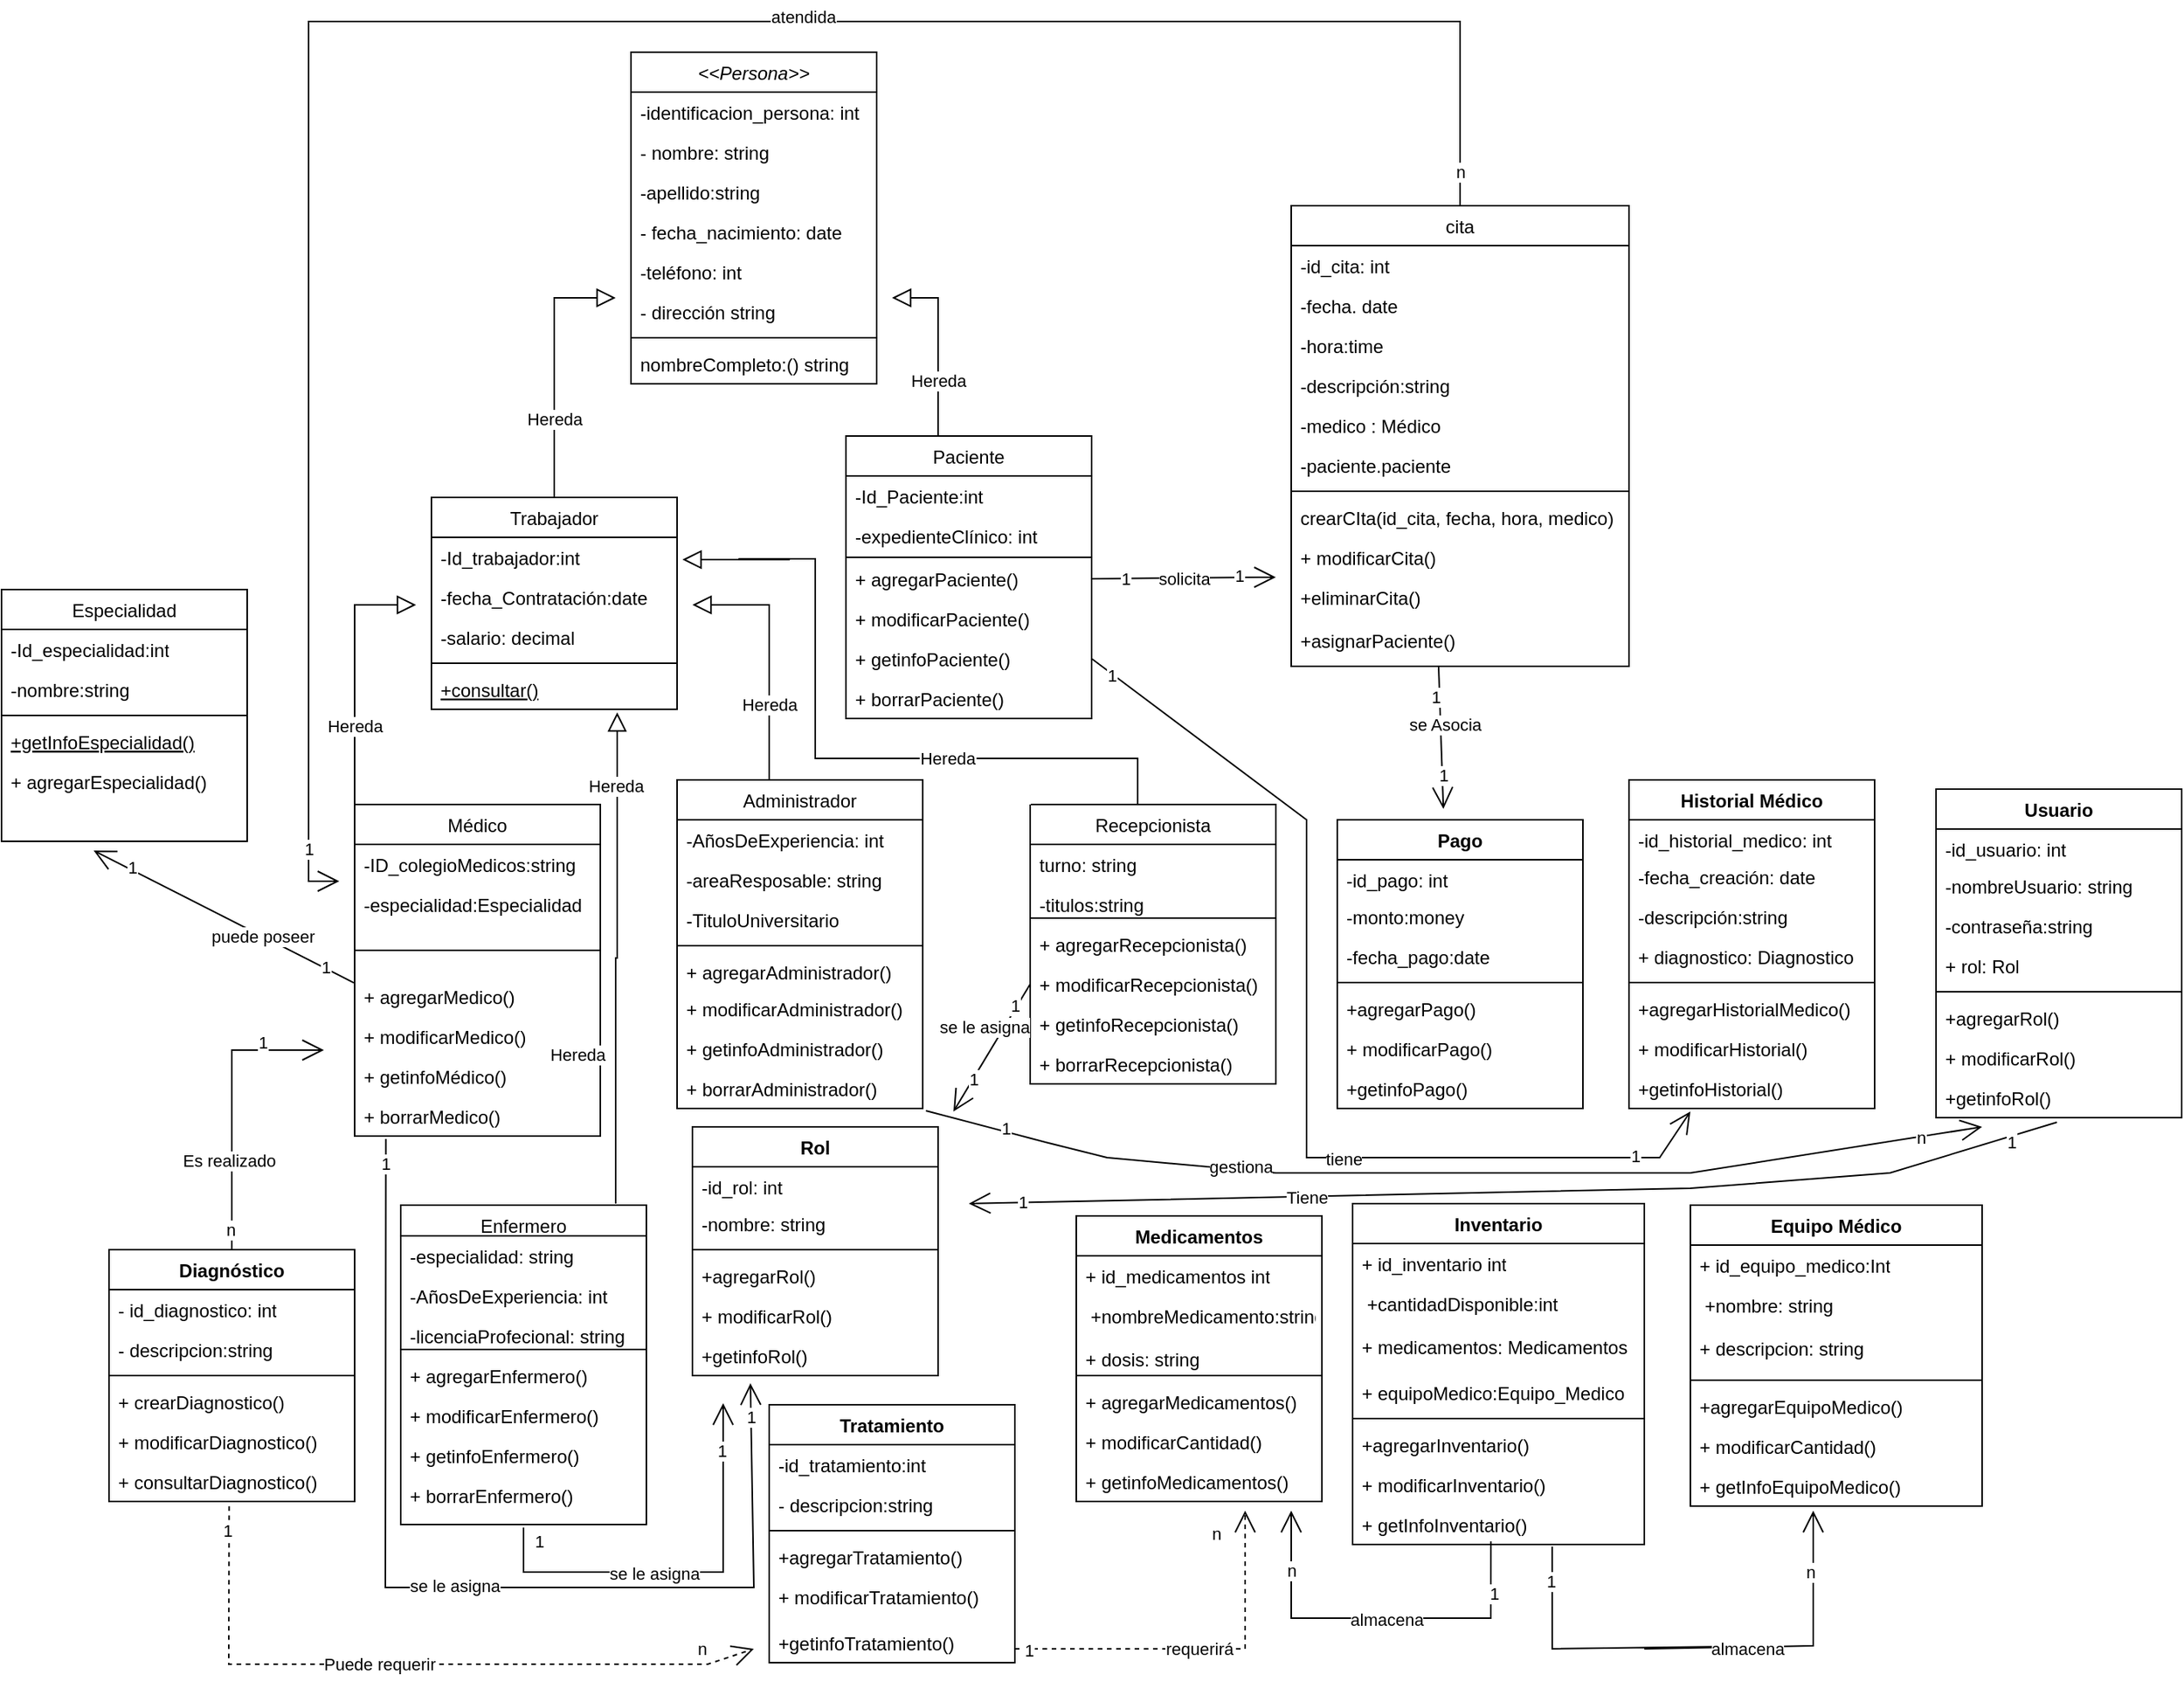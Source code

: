 <mxfile version="21.3.2" type="device">
  <diagram id="C5RBs43oDa-KdzZeNtuy" name="Page-1">
    <mxGraphModel dx="3540" dy="1175" grid="1" gridSize="10" guides="1" tooltips="1" connect="1" arrows="1" fold="1" page="1" pageScale="1" pageWidth="827" pageHeight="1169" math="0" shadow="0">
      <root>
        <mxCell id="WIyWlLk6GJQsqaUBKTNV-0" />
        <mxCell id="WIyWlLk6GJQsqaUBKTNV-1" parent="WIyWlLk6GJQsqaUBKTNV-0" />
        <mxCell id="zkfFHV4jXpPFQw0GAbJ--0" value="&lt;&lt;Persona&gt;&gt;" style="swimlane;fontStyle=2;align=center;verticalAlign=top;childLayout=stackLayout;horizontal=1;startSize=26;horizontalStack=0;resizeParent=1;resizeLast=0;collapsible=1;marginBottom=0;rounded=0;shadow=0;strokeWidth=1;" parent="WIyWlLk6GJQsqaUBKTNV-1" vertex="1">
          <mxGeometry x="220" y="120" width="160" height="216" as="geometry">
            <mxRectangle x="230" y="140" width="160" height="26" as="alternateBounds" />
          </mxGeometry>
        </mxCell>
        <mxCell id="jE_XC5J9__mBw8T46Amv-1" value="-identificacion_persona: int" style="text;strokeColor=none;fillColor=none;align=left;verticalAlign=top;spacingLeft=4;spacingRight=4;overflow=hidden;rotatable=0;points=[[0,0.5],[1,0.5]];portConstraint=eastwest;whiteSpace=wrap;html=1;" vertex="1" parent="zkfFHV4jXpPFQw0GAbJ--0">
          <mxGeometry y="26" width="160" height="26" as="geometry" />
        </mxCell>
        <mxCell id="jE_XC5J9__mBw8T46Amv-2" value="- nombre: string" style="text;strokeColor=none;fillColor=none;align=left;verticalAlign=top;spacingLeft=4;spacingRight=4;overflow=hidden;rotatable=0;points=[[0,0.5],[1,0.5]];portConstraint=eastwest;whiteSpace=wrap;html=1;" vertex="1" parent="zkfFHV4jXpPFQw0GAbJ--0">
          <mxGeometry y="52" width="160" height="26" as="geometry" />
        </mxCell>
        <mxCell id="jE_XC5J9__mBw8T46Amv-3" value="-apellido:string" style="text;strokeColor=none;fillColor=none;align=left;verticalAlign=top;spacingLeft=4;spacingRight=4;overflow=hidden;rotatable=0;points=[[0,0.5],[1,0.5]];portConstraint=eastwest;whiteSpace=wrap;html=1;" vertex="1" parent="zkfFHV4jXpPFQw0GAbJ--0">
          <mxGeometry y="78" width="160" height="26" as="geometry" />
        </mxCell>
        <mxCell id="jE_XC5J9__mBw8T46Amv-4" value="- fecha_nacimiento: date" style="text;strokeColor=none;fillColor=none;align=left;verticalAlign=top;spacingLeft=4;spacingRight=4;overflow=hidden;rotatable=0;points=[[0,0.5],[1,0.5]];portConstraint=eastwest;whiteSpace=wrap;html=1;" vertex="1" parent="zkfFHV4jXpPFQw0GAbJ--0">
          <mxGeometry y="104" width="160" height="26" as="geometry" />
        </mxCell>
        <mxCell id="zkfFHV4jXpPFQw0GAbJ--1" value="-teléfono: int" style="text;align=left;verticalAlign=top;spacingLeft=4;spacingRight=4;overflow=hidden;rotatable=0;points=[[0,0.5],[1,0.5]];portConstraint=eastwest;" parent="zkfFHV4jXpPFQw0GAbJ--0" vertex="1">
          <mxGeometry y="130" width="160" height="26" as="geometry" />
        </mxCell>
        <mxCell id="jE_XC5J9__mBw8T46Amv-5" value="- dirección string" style="text;strokeColor=none;fillColor=none;align=left;verticalAlign=top;spacingLeft=4;spacingRight=4;overflow=hidden;rotatable=0;points=[[0,0.5],[1,0.5]];portConstraint=eastwest;whiteSpace=wrap;html=1;" vertex="1" parent="zkfFHV4jXpPFQw0GAbJ--0">
          <mxGeometry y="156" width="160" height="26" as="geometry" />
        </mxCell>
        <mxCell id="zkfFHV4jXpPFQw0GAbJ--4" value="" style="line;html=1;strokeWidth=1;align=left;verticalAlign=middle;spacingTop=-1;spacingLeft=3;spacingRight=3;rotatable=0;labelPosition=right;points=[];portConstraint=eastwest;" parent="zkfFHV4jXpPFQw0GAbJ--0" vertex="1">
          <mxGeometry y="182" width="160" height="8" as="geometry" />
        </mxCell>
        <mxCell id="zkfFHV4jXpPFQw0GAbJ--5" value="nombreCompleto:() string" style="text;align=left;verticalAlign=top;spacingLeft=4;spacingRight=4;overflow=hidden;rotatable=0;points=[[0,0.5],[1,0.5]];portConstraint=eastwest;" parent="zkfFHV4jXpPFQw0GAbJ--0" vertex="1">
          <mxGeometry y="190" width="160" height="26" as="geometry" />
        </mxCell>
        <mxCell id="zkfFHV4jXpPFQw0GAbJ--6" value="Trabajador" style="swimlane;fontStyle=0;align=center;verticalAlign=top;childLayout=stackLayout;horizontal=1;startSize=26;horizontalStack=0;resizeParent=1;resizeLast=0;collapsible=1;marginBottom=0;rounded=0;shadow=0;strokeWidth=1;" parent="WIyWlLk6GJQsqaUBKTNV-1" vertex="1">
          <mxGeometry x="90" y="410" width="160" height="138" as="geometry">
            <mxRectangle x="130" y="380" width="160" height="26" as="alternateBounds" />
          </mxGeometry>
        </mxCell>
        <mxCell id="jE_XC5J9__mBw8T46Amv-20" value="-Id_trabajador:int" style="text;strokeColor=none;fillColor=none;align=left;verticalAlign=top;spacingLeft=4;spacingRight=4;overflow=hidden;rotatable=0;points=[[0,0.5],[1,0.5]];portConstraint=eastwest;whiteSpace=wrap;html=1;" vertex="1" parent="zkfFHV4jXpPFQw0GAbJ--6">
          <mxGeometry y="26" width="160" height="26" as="geometry" />
        </mxCell>
        <mxCell id="zkfFHV4jXpPFQw0GAbJ--7" value="-fecha_Contratación:date" style="text;align=left;verticalAlign=top;spacingLeft=4;spacingRight=4;overflow=hidden;rotatable=0;points=[[0,0.5],[1,0.5]];portConstraint=eastwest;" parent="zkfFHV4jXpPFQw0GAbJ--6" vertex="1">
          <mxGeometry y="52" width="160" height="26" as="geometry" />
        </mxCell>
        <mxCell id="zkfFHV4jXpPFQw0GAbJ--8" value="-salario: decimal " style="text;align=left;verticalAlign=top;spacingLeft=4;spacingRight=4;overflow=hidden;rotatable=0;points=[[0,0.5],[1,0.5]];portConstraint=eastwest;rounded=0;shadow=0;html=0;" parent="zkfFHV4jXpPFQw0GAbJ--6" vertex="1">
          <mxGeometry y="78" width="160" height="26" as="geometry" />
        </mxCell>
        <mxCell id="zkfFHV4jXpPFQw0GAbJ--9" value="" style="line;html=1;strokeWidth=1;align=left;verticalAlign=middle;spacingTop=-1;spacingLeft=3;spacingRight=3;rotatable=0;labelPosition=right;points=[];portConstraint=eastwest;" parent="zkfFHV4jXpPFQw0GAbJ--6" vertex="1">
          <mxGeometry y="104" width="160" height="8" as="geometry" />
        </mxCell>
        <mxCell id="zkfFHV4jXpPFQw0GAbJ--10" value="+consultar()" style="text;align=left;verticalAlign=top;spacingLeft=4;spacingRight=4;overflow=hidden;rotatable=0;points=[[0,0.5],[1,0.5]];portConstraint=eastwest;fontStyle=4" parent="zkfFHV4jXpPFQw0GAbJ--6" vertex="1">
          <mxGeometry y="112" width="160" height="26" as="geometry" />
        </mxCell>
        <mxCell id="zkfFHV4jXpPFQw0GAbJ--12" value="" style="endArrow=block;endSize=10;endFill=0;shadow=0;strokeWidth=1;rounded=0;edgeStyle=elbowEdgeStyle;elbow=vertical;" parent="WIyWlLk6GJQsqaUBKTNV-1" source="zkfFHV4jXpPFQw0GAbJ--6" edge="1">
          <mxGeometry width="160" relative="1" as="geometry">
            <mxPoint x="200" y="203" as="sourcePoint" />
            <mxPoint x="210" y="280" as="targetPoint" />
            <Array as="points">
              <mxPoint x="170" y="280" />
            </Array>
          </mxGeometry>
        </mxCell>
        <mxCell id="jE_XC5J9__mBw8T46Amv-6" value="Hereda" style="edgeLabel;html=1;align=center;verticalAlign=middle;resizable=0;points=[];" vertex="1" connectable="0" parent="zkfFHV4jXpPFQw0GAbJ--12">
          <mxGeometry x="-0.396" relative="1" as="geometry">
            <mxPoint as="offset" />
          </mxGeometry>
        </mxCell>
        <mxCell id="zkfFHV4jXpPFQw0GAbJ--13" value="Médico" style="swimlane;fontStyle=0;align=center;verticalAlign=top;childLayout=stackLayout;horizontal=1;startSize=26;horizontalStack=0;resizeParent=1;resizeLast=0;collapsible=1;marginBottom=0;rounded=0;shadow=0;strokeWidth=1;" parent="WIyWlLk6GJQsqaUBKTNV-1" vertex="1">
          <mxGeometry x="40" y="610" width="160" height="216" as="geometry">
            <mxRectangle x="340" y="380" width="170" height="26" as="alternateBounds" />
          </mxGeometry>
        </mxCell>
        <mxCell id="jE_XC5J9__mBw8T46Amv-29" value="-ID_colegioMedicos:string" style="text;strokeColor=none;fillColor=none;align=left;verticalAlign=top;spacingLeft=4;spacingRight=4;overflow=hidden;rotatable=0;points=[[0,0.5],[1,0.5]];portConstraint=eastwest;whiteSpace=wrap;html=1;" vertex="1" parent="zkfFHV4jXpPFQw0GAbJ--13">
          <mxGeometry y="26" width="160" height="26" as="geometry" />
        </mxCell>
        <mxCell id="jE_XC5J9__mBw8T46Amv-28" value="-especialidad:Especialidad" style="text;strokeColor=none;fillColor=none;align=left;verticalAlign=top;spacingLeft=4;spacingRight=4;overflow=hidden;rotatable=0;points=[[0,0.5],[1,0.5]];portConstraint=eastwest;whiteSpace=wrap;html=1;" vertex="1" parent="zkfFHV4jXpPFQw0GAbJ--13">
          <mxGeometry y="52" width="160" height="26" as="geometry" />
        </mxCell>
        <mxCell id="zkfFHV4jXpPFQw0GAbJ--15" value="" style="line;html=1;strokeWidth=1;align=left;verticalAlign=middle;spacingTop=-1;spacingLeft=3;spacingRight=3;rotatable=0;labelPosition=right;points=[];portConstraint=eastwest;" parent="zkfFHV4jXpPFQw0GAbJ--13" vertex="1">
          <mxGeometry y="78" width="160" height="34" as="geometry" />
        </mxCell>
        <mxCell id="jE_XC5J9__mBw8T46Amv-33" value="+ agregarMedico()" style="text;strokeColor=none;fillColor=none;align=left;verticalAlign=top;spacingLeft=4;spacingRight=4;overflow=hidden;rotatable=0;points=[[0,0.5],[1,0.5]];portConstraint=eastwest;whiteSpace=wrap;html=1;" vertex="1" parent="zkfFHV4jXpPFQw0GAbJ--13">
          <mxGeometry y="112" width="160" height="26" as="geometry" />
        </mxCell>
        <mxCell id="jE_XC5J9__mBw8T46Amv-32" value="+ modificarMedico()" style="text;strokeColor=none;fillColor=none;align=left;verticalAlign=top;spacingLeft=4;spacingRight=4;overflow=hidden;rotatable=0;points=[[0,0.5],[1,0.5]];portConstraint=eastwest;whiteSpace=wrap;html=1;" vertex="1" parent="zkfFHV4jXpPFQw0GAbJ--13">
          <mxGeometry y="138" width="160" height="26" as="geometry" />
        </mxCell>
        <mxCell id="jE_XC5J9__mBw8T46Amv-31" value="+ getinfoMédico()" style="text;strokeColor=none;fillColor=none;align=left;verticalAlign=top;spacingLeft=4;spacingRight=4;overflow=hidden;rotatable=0;points=[[0,0.5],[1,0.5]];portConstraint=eastwest;whiteSpace=wrap;html=1;" vertex="1" parent="zkfFHV4jXpPFQw0GAbJ--13">
          <mxGeometry y="164" width="160" height="26" as="geometry" />
        </mxCell>
        <mxCell id="jE_XC5J9__mBw8T46Amv-35" value="+ borrarMedico()" style="text;strokeColor=none;fillColor=none;align=left;verticalAlign=top;spacingLeft=4;spacingRight=4;overflow=hidden;rotatable=0;points=[[0,0.5],[1,0.5]];portConstraint=eastwest;whiteSpace=wrap;html=1;" vertex="1" parent="zkfFHV4jXpPFQw0GAbJ--13">
          <mxGeometry y="190" width="160" height="26" as="geometry" />
        </mxCell>
        <mxCell id="zkfFHV4jXpPFQw0GAbJ--17" value="cita" style="swimlane;fontStyle=0;align=center;verticalAlign=top;childLayout=stackLayout;horizontal=1;startSize=26;horizontalStack=0;resizeParent=1;resizeLast=0;collapsible=1;marginBottom=0;rounded=0;shadow=0;strokeWidth=1;" parent="WIyWlLk6GJQsqaUBKTNV-1" vertex="1">
          <mxGeometry x="650" y="220" width="220" height="300" as="geometry">
            <mxRectangle x="550" y="140" width="160" height="26" as="alternateBounds" />
          </mxGeometry>
        </mxCell>
        <mxCell id="zkfFHV4jXpPFQw0GAbJ--18" value="-id_cita: int" style="text;align=left;verticalAlign=top;spacingLeft=4;spacingRight=4;overflow=hidden;rotatable=0;points=[[0,0.5],[1,0.5]];portConstraint=eastwest;" parent="zkfFHV4jXpPFQw0GAbJ--17" vertex="1">
          <mxGeometry y="26" width="220" height="26" as="geometry" />
        </mxCell>
        <mxCell id="zkfFHV4jXpPFQw0GAbJ--19" value="-fecha. date" style="text;align=left;verticalAlign=top;spacingLeft=4;spacingRight=4;overflow=hidden;rotatable=0;points=[[0,0.5],[1,0.5]];portConstraint=eastwest;rounded=0;shadow=0;html=0;" parent="zkfFHV4jXpPFQw0GAbJ--17" vertex="1">
          <mxGeometry y="52" width="220" height="26" as="geometry" />
        </mxCell>
        <mxCell id="zkfFHV4jXpPFQw0GAbJ--20" value="-hora:time" style="text;align=left;verticalAlign=top;spacingLeft=4;spacingRight=4;overflow=hidden;rotatable=0;points=[[0,0.5],[1,0.5]];portConstraint=eastwest;rounded=0;shadow=0;html=0;" parent="zkfFHV4jXpPFQw0GAbJ--17" vertex="1">
          <mxGeometry y="78" width="220" height="26" as="geometry" />
        </mxCell>
        <mxCell id="zkfFHV4jXpPFQw0GAbJ--21" value="-descripción:string" style="text;align=left;verticalAlign=top;spacingLeft=4;spacingRight=4;overflow=hidden;rotatable=0;points=[[0,0.5],[1,0.5]];portConstraint=eastwest;rounded=0;shadow=0;html=0;" parent="zkfFHV4jXpPFQw0GAbJ--17" vertex="1">
          <mxGeometry y="104" width="220" height="26" as="geometry" />
        </mxCell>
        <mxCell id="jE_XC5J9__mBw8T46Amv-76" value="-medico : Médico" style="text;strokeColor=none;fillColor=none;align=left;verticalAlign=top;spacingLeft=4;spacingRight=4;overflow=hidden;rotatable=0;points=[[0,0.5],[1,0.5]];portConstraint=eastwest;whiteSpace=wrap;html=1;" vertex="1" parent="zkfFHV4jXpPFQw0GAbJ--17">
          <mxGeometry y="130" width="220" height="26" as="geometry" />
        </mxCell>
        <mxCell id="jE_XC5J9__mBw8T46Amv-75" value="-paciente.paciente" style="text;strokeColor=none;fillColor=none;align=left;verticalAlign=top;spacingLeft=4;spacingRight=4;overflow=hidden;rotatable=0;points=[[0,0.5],[1,0.5]];portConstraint=eastwest;whiteSpace=wrap;html=1;" vertex="1" parent="zkfFHV4jXpPFQw0GAbJ--17">
          <mxGeometry y="156" width="220" height="26" as="geometry" />
        </mxCell>
        <mxCell id="zkfFHV4jXpPFQw0GAbJ--23" value="" style="line;html=1;strokeWidth=1;align=left;verticalAlign=middle;spacingTop=-1;spacingLeft=3;spacingRight=3;rotatable=0;labelPosition=right;points=[];portConstraint=eastwest;" parent="zkfFHV4jXpPFQw0GAbJ--17" vertex="1">
          <mxGeometry y="182" width="220" height="8" as="geometry" />
        </mxCell>
        <mxCell id="zkfFHV4jXpPFQw0GAbJ--24" value="crearCIta(id_cita, fecha, hora, medico) " style="text;align=left;verticalAlign=top;spacingLeft=4;spacingRight=4;overflow=hidden;rotatable=0;points=[[0,0.5],[1,0.5]];portConstraint=eastwest;" parent="zkfFHV4jXpPFQw0GAbJ--17" vertex="1">
          <mxGeometry y="190" width="220" height="26" as="geometry" />
        </mxCell>
        <mxCell id="jE_XC5J9__mBw8T46Amv-77" value="+ modificarCita()" style="text;strokeColor=none;fillColor=none;align=left;verticalAlign=top;spacingLeft=4;spacingRight=4;overflow=hidden;rotatable=0;points=[[0,0.5],[1,0.5]];portConstraint=eastwest;whiteSpace=wrap;html=1;" vertex="1" parent="zkfFHV4jXpPFQw0GAbJ--17">
          <mxGeometry y="216" width="220" height="26" as="geometry" />
        </mxCell>
        <mxCell id="jE_XC5J9__mBw8T46Amv-80" value="" style="endArrow=open;endFill=1;endSize=12;html=1;rounded=0;exitX=1;exitY=0.5;exitDx=0;exitDy=0;" edge="1" parent="zkfFHV4jXpPFQw0GAbJ--17" source="jE_XC5J9__mBw8T46Amv-24">
          <mxGeometry width="160" relative="1" as="geometry">
            <mxPoint x="-90" y="242" as="sourcePoint" />
            <mxPoint x="-10" y="242" as="targetPoint" />
            <Array as="points">
              <mxPoint x="-20" y="242" />
            </Array>
          </mxGeometry>
        </mxCell>
        <mxCell id="jE_XC5J9__mBw8T46Amv-81" value="solicita" style="edgeLabel;html=1;align=center;verticalAlign=middle;resizable=0;points=[];" vertex="1" connectable="0" parent="jE_XC5J9__mBw8T46Amv-80">
          <mxGeometry x="-0.575" y="-1" relative="1" as="geometry">
            <mxPoint x="34" y="-1" as="offset" />
          </mxGeometry>
        </mxCell>
        <mxCell id="jE_XC5J9__mBw8T46Amv-95" value="1" style="edgeLabel;html=1;align=center;verticalAlign=middle;resizable=0;points=[];" vertex="1" connectable="0" parent="jE_XC5J9__mBw8T46Amv-80">
          <mxGeometry x="-0.635" relative="1" as="geometry">
            <mxPoint as="offset" />
          </mxGeometry>
        </mxCell>
        <mxCell id="jE_XC5J9__mBw8T46Amv-96" value="1" style="edgeLabel;html=1;align=center;verticalAlign=middle;resizable=0;points=[];" vertex="1" connectable="0" parent="jE_XC5J9__mBw8T46Amv-80">
          <mxGeometry x="0.603" y="1" relative="1" as="geometry">
            <mxPoint as="offset" />
          </mxGeometry>
        </mxCell>
        <mxCell id="jE_XC5J9__mBw8T46Amv-78" value="+eliminarCita()&lt;br&gt;" style="text;strokeColor=none;fillColor=none;align=left;verticalAlign=top;spacingLeft=4;spacingRight=4;overflow=hidden;rotatable=0;points=[[0,0.5],[1,0.5]];portConstraint=eastwest;whiteSpace=wrap;html=1;" vertex="1" parent="zkfFHV4jXpPFQw0GAbJ--17">
          <mxGeometry y="242" width="220" height="28" as="geometry" />
        </mxCell>
        <mxCell id="jE_XC5J9__mBw8T46Amv-79" value="+asignarPaciente()" style="text;strokeColor=none;fillColor=none;align=left;verticalAlign=top;spacingLeft=4;spacingRight=4;overflow=hidden;rotatable=0;points=[[0,0.5],[1,0.5]];portConstraint=eastwest;whiteSpace=wrap;html=1;" vertex="1" parent="zkfFHV4jXpPFQw0GAbJ--17">
          <mxGeometry y="270" width="220" height="26" as="geometry" />
        </mxCell>
        <mxCell id="jE_XC5J9__mBw8T46Amv-7" value="Recepcionista" style="swimlane;fontStyle=0;align=center;verticalAlign=top;childLayout=stackLayout;horizontal=1;startSize=26;horizontalStack=0;resizeParent=1;resizeLast=0;collapsible=1;marginBottom=0;rounded=0;shadow=0;strokeWidth=1;" vertex="1" parent="WIyWlLk6GJQsqaUBKTNV-1">
          <mxGeometry x="480" y="610" width="160" height="182" as="geometry">
            <mxRectangle x="340" y="380" width="170" height="26" as="alternateBounds" />
          </mxGeometry>
        </mxCell>
        <mxCell id="jE_XC5J9__mBw8T46Amv-8" value="turno: string" style="text;align=left;verticalAlign=top;spacingLeft=4;spacingRight=4;overflow=hidden;rotatable=0;points=[[0,0.5],[1,0.5]];portConstraint=eastwest;" vertex="1" parent="jE_XC5J9__mBw8T46Amv-7">
          <mxGeometry y="26" width="160" height="26" as="geometry" />
        </mxCell>
        <mxCell id="jE_XC5J9__mBw8T46Amv-56" value="-titulos:string" style="text;strokeColor=none;fillColor=none;align=left;verticalAlign=top;spacingLeft=4;spacingRight=4;overflow=hidden;rotatable=0;points=[[0,0.5],[1,0.5]];portConstraint=eastwest;whiteSpace=wrap;html=1;" vertex="1" parent="jE_XC5J9__mBw8T46Amv-7">
          <mxGeometry y="52" width="160" height="18" as="geometry" />
        </mxCell>
        <mxCell id="jE_XC5J9__mBw8T46Amv-9" value="" style="line;html=1;strokeWidth=1;align=left;verticalAlign=middle;spacingTop=-1;spacingLeft=3;spacingRight=3;rotatable=0;labelPosition=right;points=[];portConstraint=eastwest;" vertex="1" parent="jE_XC5J9__mBw8T46Amv-7">
          <mxGeometry y="70" width="160" height="8" as="geometry" />
        </mxCell>
        <mxCell id="jE_XC5J9__mBw8T46Amv-60" value="+ agregarRecepcionista()" style="text;strokeColor=none;fillColor=none;align=left;verticalAlign=top;spacingLeft=4;spacingRight=4;overflow=hidden;rotatable=0;points=[[0,0.5],[1,0.5]];portConstraint=eastwest;whiteSpace=wrap;html=1;" vertex="1" parent="jE_XC5J9__mBw8T46Amv-7">
          <mxGeometry y="78" width="160" height="26" as="geometry" />
        </mxCell>
        <mxCell id="jE_XC5J9__mBw8T46Amv-61" value="+ modificarRecepcionista()" style="text;strokeColor=none;fillColor=none;align=left;verticalAlign=top;spacingLeft=4;spacingRight=4;overflow=hidden;rotatable=0;points=[[0,0.5],[1,0.5]];portConstraint=eastwest;whiteSpace=wrap;html=1;" vertex="1" parent="jE_XC5J9__mBw8T46Amv-7">
          <mxGeometry y="104" width="160" height="26" as="geometry" />
        </mxCell>
        <mxCell id="jE_XC5J9__mBw8T46Amv-59" value="+ getinfoRecepcionista()" style="text;strokeColor=none;fillColor=none;align=left;verticalAlign=top;spacingLeft=4;spacingRight=4;overflow=hidden;rotatable=0;points=[[0,0.5],[1,0.5]];portConstraint=eastwest;whiteSpace=wrap;html=1;" vertex="1" parent="jE_XC5J9__mBw8T46Amv-7">
          <mxGeometry y="130" width="160" height="26" as="geometry" />
        </mxCell>
        <mxCell id="jE_XC5J9__mBw8T46Amv-62" value="+ borrarRecepcionista()" style="text;strokeColor=none;fillColor=none;align=left;verticalAlign=top;spacingLeft=4;spacingRight=4;overflow=hidden;rotatable=0;points=[[0,0.5],[1,0.5]];portConstraint=eastwest;whiteSpace=wrap;html=1;" vertex="1" parent="jE_XC5J9__mBw8T46Amv-7">
          <mxGeometry y="156" width="160" height="26" as="geometry" />
        </mxCell>
        <mxCell id="jE_XC5J9__mBw8T46Amv-10" value="Enfermero" style="swimlane;fontStyle=0;align=center;verticalAlign=top;childLayout=stackLayout;horizontal=1;startSize=20;horizontalStack=0;resizeParent=1;resizeLast=0;collapsible=1;marginBottom=0;rounded=0;shadow=0;strokeWidth=1;" vertex="1" parent="WIyWlLk6GJQsqaUBKTNV-1">
          <mxGeometry x="70" y="871" width="160" height="208" as="geometry">
            <mxRectangle x="340" y="380" width="170" height="26" as="alternateBounds" />
          </mxGeometry>
        </mxCell>
        <mxCell id="jE_XC5J9__mBw8T46Amv-11" value="-especialidad: string" style="text;align=left;verticalAlign=top;spacingLeft=4;spacingRight=4;overflow=hidden;rotatable=0;points=[[0,0.5],[1,0.5]];portConstraint=eastwest;" vertex="1" parent="jE_XC5J9__mBw8T46Amv-10">
          <mxGeometry y="20" width="160" height="26" as="geometry" />
        </mxCell>
        <mxCell id="jE_XC5J9__mBw8T46Amv-49" value="-AñosDeExperiencia: int" style="text;strokeColor=none;fillColor=none;align=left;verticalAlign=top;spacingLeft=4;spacingRight=4;overflow=hidden;rotatable=0;points=[[0,0.5],[1,0.5]];portConstraint=eastwest;whiteSpace=wrap;html=1;" vertex="1" parent="jE_XC5J9__mBw8T46Amv-10">
          <mxGeometry y="46" width="160" height="26" as="geometry" />
        </mxCell>
        <mxCell id="jE_XC5J9__mBw8T46Amv-50" value="-licenciaProfecional: string" style="text;strokeColor=none;fillColor=none;align=left;verticalAlign=top;spacingLeft=4;spacingRight=4;overflow=hidden;rotatable=0;points=[[0,0.5],[1,0.5]];portConstraint=eastwest;whiteSpace=wrap;html=1;" vertex="1" parent="jE_XC5J9__mBw8T46Amv-10">
          <mxGeometry y="72" width="160" height="18" as="geometry" />
        </mxCell>
        <mxCell id="jE_XC5J9__mBw8T46Amv-12" value="" style="line;html=1;strokeWidth=1;align=left;verticalAlign=middle;spacingTop=-1;spacingLeft=3;spacingRight=3;rotatable=0;labelPosition=right;points=[];portConstraint=eastwest;" vertex="1" parent="jE_XC5J9__mBw8T46Amv-10">
          <mxGeometry y="90" width="160" height="8" as="geometry" />
        </mxCell>
        <mxCell id="jE_XC5J9__mBw8T46Amv-48" value="+ agregarEnfermero()" style="text;strokeColor=none;fillColor=none;align=left;verticalAlign=top;spacingLeft=4;spacingRight=4;overflow=hidden;rotatable=0;points=[[0,0.5],[1,0.5]];portConstraint=eastwest;whiteSpace=wrap;html=1;" vertex="1" parent="jE_XC5J9__mBw8T46Amv-10">
          <mxGeometry y="98" width="160" height="26" as="geometry" />
        </mxCell>
        <mxCell id="jE_XC5J9__mBw8T46Amv-45" value="+ modificarEnfermero()" style="text;strokeColor=none;fillColor=none;align=left;verticalAlign=top;spacingLeft=4;spacingRight=4;overflow=hidden;rotatable=0;points=[[0,0.5],[1,0.5]];portConstraint=eastwest;whiteSpace=wrap;html=1;" vertex="1" parent="jE_XC5J9__mBw8T46Amv-10">
          <mxGeometry y="124" width="160" height="26" as="geometry" />
        </mxCell>
        <mxCell id="jE_XC5J9__mBw8T46Amv-46" value="+ getinfoEnfermero()" style="text;strokeColor=none;fillColor=none;align=left;verticalAlign=top;spacingLeft=4;spacingRight=4;overflow=hidden;rotatable=0;points=[[0,0.5],[1,0.5]];portConstraint=eastwest;whiteSpace=wrap;html=1;" vertex="1" parent="jE_XC5J9__mBw8T46Amv-10">
          <mxGeometry y="150" width="160" height="26" as="geometry" />
        </mxCell>
        <mxCell id="jE_XC5J9__mBw8T46Amv-47" value="+ borrarEnfermero()" style="text;strokeColor=none;fillColor=none;align=left;verticalAlign=top;spacingLeft=4;spacingRight=4;overflow=hidden;rotatable=0;points=[[0,0.5],[1,0.5]];portConstraint=eastwest;whiteSpace=wrap;html=1;" vertex="1" parent="jE_XC5J9__mBw8T46Amv-10">
          <mxGeometry y="176" width="160" height="26" as="geometry" />
        </mxCell>
        <mxCell id="jE_XC5J9__mBw8T46Amv-14" value="Administrador" style="swimlane;fontStyle=0;align=center;verticalAlign=top;childLayout=stackLayout;horizontal=1;startSize=26;horizontalStack=0;resizeParent=1;resizeLast=0;collapsible=1;marginBottom=0;rounded=0;shadow=0;strokeWidth=1;" vertex="1" parent="WIyWlLk6GJQsqaUBKTNV-1">
          <mxGeometry x="250" y="594" width="160" height="214" as="geometry">
            <mxRectangle x="340" y="380" width="170" height="26" as="alternateBounds" />
          </mxGeometry>
        </mxCell>
        <mxCell id="jE_XC5J9__mBw8T46Amv-38" value="-AñosDeExperiencia: int" style="text;strokeColor=none;fillColor=none;align=left;verticalAlign=top;spacingLeft=4;spacingRight=4;overflow=hidden;rotatable=0;points=[[0,0.5],[1,0.5]];portConstraint=eastwest;whiteSpace=wrap;html=1;" vertex="1" parent="jE_XC5J9__mBw8T46Amv-14">
          <mxGeometry y="26" width="160" height="26" as="geometry" />
        </mxCell>
        <mxCell id="jE_XC5J9__mBw8T46Amv-15" value="-areaResposable: string&#xa;" style="text;align=left;verticalAlign=top;spacingLeft=4;spacingRight=4;overflow=hidden;rotatable=0;points=[[0,0.5],[1,0.5]];portConstraint=eastwest;" vertex="1" parent="jE_XC5J9__mBw8T46Amv-14">
          <mxGeometry y="52" width="160" height="26" as="geometry" />
        </mxCell>
        <mxCell id="jE_XC5J9__mBw8T46Amv-57" value="-TituloUniversitario" style="text;strokeColor=none;fillColor=none;align=left;verticalAlign=top;spacingLeft=4;spacingRight=4;overflow=hidden;rotatable=0;points=[[0,0.5],[1,0.5]];portConstraint=eastwest;whiteSpace=wrap;html=1;" vertex="1" parent="jE_XC5J9__mBw8T46Amv-14">
          <mxGeometry y="78" width="160" height="26" as="geometry" />
        </mxCell>
        <mxCell id="jE_XC5J9__mBw8T46Amv-16" value="" style="line;html=1;strokeWidth=1;align=left;verticalAlign=middle;spacingTop=-1;spacingLeft=3;spacingRight=3;rotatable=0;labelPosition=right;points=[];portConstraint=eastwest;" vertex="1" parent="jE_XC5J9__mBw8T46Amv-14">
          <mxGeometry y="104" width="160" height="8" as="geometry" />
        </mxCell>
        <mxCell id="jE_XC5J9__mBw8T46Amv-39" value="+ agregarAdministrador()" style="text;strokeColor=none;fillColor=none;align=left;verticalAlign=top;spacingLeft=4;spacingRight=4;overflow=hidden;rotatable=0;points=[[0,0.5],[1,0.5]];portConstraint=eastwest;whiteSpace=wrap;html=1;" vertex="1" parent="jE_XC5J9__mBw8T46Amv-14">
          <mxGeometry y="112" width="160" height="24" as="geometry" />
        </mxCell>
        <mxCell id="jE_XC5J9__mBw8T46Amv-41" value="+ modificarAdministrador()" style="text;strokeColor=none;fillColor=none;align=left;verticalAlign=top;spacingLeft=4;spacingRight=4;overflow=hidden;rotatable=0;points=[[0,0.5],[1,0.5]];portConstraint=eastwest;whiteSpace=wrap;html=1;" vertex="1" parent="jE_XC5J9__mBw8T46Amv-14">
          <mxGeometry y="136" width="160" height="26" as="geometry" />
        </mxCell>
        <mxCell id="jE_XC5J9__mBw8T46Amv-40" value="+ getinfoAdministrador()" style="text;strokeColor=none;fillColor=none;align=left;verticalAlign=top;spacingLeft=4;spacingRight=4;overflow=hidden;rotatable=0;points=[[0,0.5],[1,0.5]];portConstraint=eastwest;whiteSpace=wrap;html=1;" vertex="1" parent="jE_XC5J9__mBw8T46Amv-14">
          <mxGeometry y="162" width="160" height="26" as="geometry" />
        </mxCell>
        <mxCell id="jE_XC5J9__mBw8T46Amv-42" value="+ borrarAdministrador()" style="text;strokeColor=none;fillColor=none;align=left;verticalAlign=top;spacingLeft=4;spacingRight=4;overflow=hidden;rotatable=0;points=[[0,0.5],[1,0.5]];portConstraint=eastwest;whiteSpace=wrap;html=1;" vertex="1" parent="jE_XC5J9__mBw8T46Amv-14">
          <mxGeometry y="188" width="160" height="26" as="geometry" />
        </mxCell>
        <mxCell id="jE_XC5J9__mBw8T46Amv-17" value="Paciente" style="swimlane;fontStyle=0;align=center;verticalAlign=top;childLayout=stackLayout;horizontal=1;startSize=26;horizontalStack=0;resizeParent=1;resizeLast=0;collapsible=1;marginBottom=0;rounded=0;shadow=0;strokeWidth=1;" vertex="1" parent="WIyWlLk6GJQsqaUBKTNV-1">
          <mxGeometry x="360" y="370" width="160" height="184" as="geometry">
            <mxRectangle x="340" y="380" width="170" height="26" as="alternateBounds" />
          </mxGeometry>
        </mxCell>
        <mxCell id="jE_XC5J9__mBw8T46Amv-18" value="-Id_Paciente:int&#xa;" style="text;align=left;verticalAlign=top;spacingLeft=4;spacingRight=4;overflow=hidden;rotatable=0;points=[[0,0.5],[1,0.5]];portConstraint=eastwest;" vertex="1" parent="jE_XC5J9__mBw8T46Amv-17">
          <mxGeometry y="26" width="160" height="26" as="geometry" />
        </mxCell>
        <mxCell id="jE_XC5J9__mBw8T46Amv-23" value="-expedienteClínico: int" style="text;strokeColor=none;fillColor=none;align=left;verticalAlign=top;spacingLeft=4;spacingRight=4;overflow=hidden;rotatable=0;points=[[0,0.5],[1,0.5]];portConstraint=eastwest;whiteSpace=wrap;html=1;" vertex="1" parent="jE_XC5J9__mBw8T46Amv-17">
          <mxGeometry y="52" width="160" height="26" as="geometry" />
        </mxCell>
        <mxCell id="jE_XC5J9__mBw8T46Amv-19" value="" style="line;html=1;strokeWidth=1;align=left;verticalAlign=middle;spacingTop=-1;spacingLeft=3;spacingRight=3;rotatable=0;labelPosition=right;points=[];portConstraint=eastwest;" vertex="1" parent="jE_XC5J9__mBw8T46Amv-17">
          <mxGeometry y="78" width="160" height="2" as="geometry" />
        </mxCell>
        <mxCell id="jE_XC5J9__mBw8T46Amv-24" value="+ agregarPaciente()&lt;br&gt;" style="text;strokeColor=none;fillColor=none;align=left;verticalAlign=top;spacingLeft=4;spacingRight=4;overflow=hidden;rotatable=0;points=[[0,0.5],[1,0.5]];portConstraint=eastwest;whiteSpace=wrap;html=1;" vertex="1" parent="jE_XC5J9__mBw8T46Amv-17">
          <mxGeometry y="80" width="160" height="26" as="geometry" />
        </mxCell>
        <mxCell id="jE_XC5J9__mBw8T46Amv-26" value="+ modificarPaciente()" style="text;strokeColor=none;fillColor=none;align=left;verticalAlign=top;spacingLeft=4;spacingRight=4;overflow=hidden;rotatable=0;points=[[0,0.5],[1,0.5]];portConstraint=eastwest;whiteSpace=wrap;html=1;" vertex="1" parent="jE_XC5J9__mBw8T46Amv-17">
          <mxGeometry y="106" width="160" height="26" as="geometry" />
        </mxCell>
        <mxCell id="jE_XC5J9__mBw8T46Amv-27" value="+ getinfoPaciente()" style="text;strokeColor=none;fillColor=none;align=left;verticalAlign=top;spacingLeft=4;spacingRight=4;overflow=hidden;rotatable=0;points=[[0,0.5],[1,0.5]];portConstraint=eastwest;whiteSpace=wrap;html=1;" vertex="1" parent="jE_XC5J9__mBw8T46Amv-17">
          <mxGeometry y="132" width="160" height="26" as="geometry" />
        </mxCell>
        <mxCell id="jE_XC5J9__mBw8T46Amv-25" value="+ borrarPaciente()" style="text;strokeColor=none;fillColor=none;align=left;verticalAlign=top;spacingLeft=4;spacingRight=4;overflow=hidden;rotatable=0;points=[[0,0.5],[1,0.5]];portConstraint=eastwest;whiteSpace=wrap;html=1;" vertex="1" parent="jE_XC5J9__mBw8T46Amv-17">
          <mxGeometry y="158" width="160" height="26" as="geometry" />
        </mxCell>
        <mxCell id="jE_XC5J9__mBw8T46Amv-21" value="" style="endArrow=block;endSize=10;endFill=0;shadow=0;strokeWidth=1;rounded=0;edgeStyle=elbowEdgeStyle;elbow=vertical;" edge="1" parent="WIyWlLk6GJQsqaUBKTNV-1">
          <mxGeometry width="160" relative="1" as="geometry">
            <mxPoint x="420" y="370" as="sourcePoint" />
            <mxPoint x="390" y="280" as="targetPoint" />
            <Array as="points">
              <mxPoint x="420" y="280" />
            </Array>
          </mxGeometry>
        </mxCell>
        <mxCell id="jE_XC5J9__mBw8T46Amv-22" value="Hereda" style="edgeLabel;html=1;align=center;verticalAlign=middle;resizable=0;points=[];" vertex="1" connectable="0" parent="jE_XC5J9__mBw8T46Amv-21">
          <mxGeometry x="-0.396" relative="1" as="geometry">
            <mxPoint as="offset" />
          </mxGeometry>
        </mxCell>
        <mxCell id="jE_XC5J9__mBw8T46Amv-36" value="" style="endArrow=block;endSize=10;endFill=0;shadow=0;strokeWidth=1;rounded=0;edgeStyle=elbowEdgeStyle;elbow=vertical;" edge="1" parent="WIyWlLk6GJQsqaUBKTNV-1">
          <mxGeometry width="160" relative="1" as="geometry">
            <mxPoint x="40" y="610" as="sourcePoint" />
            <mxPoint x="80" y="480" as="targetPoint" />
            <Array as="points">
              <mxPoint x="40" y="480" />
            </Array>
          </mxGeometry>
        </mxCell>
        <mxCell id="jE_XC5J9__mBw8T46Amv-37" value="Hereda" style="edgeLabel;html=1;align=center;verticalAlign=middle;resizable=0;points=[];" vertex="1" connectable="0" parent="jE_XC5J9__mBw8T46Amv-36">
          <mxGeometry x="-0.396" relative="1" as="geometry">
            <mxPoint as="offset" />
          </mxGeometry>
        </mxCell>
        <mxCell id="jE_XC5J9__mBw8T46Amv-43" value="" style="endArrow=block;endSize=10;endFill=0;shadow=0;strokeWidth=1;rounded=0;edgeStyle=elbowEdgeStyle;elbow=vertical;exitX=0.375;exitY=0;exitDx=0;exitDy=0;exitPerimeter=0;" edge="1" parent="WIyWlLk6GJQsqaUBKTNV-1" source="jE_XC5J9__mBw8T46Amv-14">
          <mxGeometry width="160" relative="1" as="geometry">
            <mxPoint x="290" y="610" as="sourcePoint" />
            <mxPoint x="260" y="480" as="targetPoint" />
            <Array as="points">
              <mxPoint x="290" y="480" />
            </Array>
          </mxGeometry>
        </mxCell>
        <mxCell id="jE_XC5J9__mBw8T46Amv-44" value="Hereda" style="edgeLabel;html=1;align=center;verticalAlign=middle;resizable=0;points=[];" vertex="1" connectable="0" parent="jE_XC5J9__mBw8T46Amv-43">
          <mxGeometry x="-0.396" relative="1" as="geometry">
            <mxPoint as="offset" />
          </mxGeometry>
        </mxCell>
        <mxCell id="jE_XC5J9__mBw8T46Amv-51" value="" style="endArrow=block;endSize=10;endFill=0;shadow=0;strokeWidth=1;rounded=0;edgeStyle=elbowEdgeStyle;elbow=vertical;" edge="1" parent="WIyWlLk6GJQsqaUBKTNV-1">
          <mxGeometry width="160" relative="1" as="geometry">
            <mxPoint x="210" y="870" as="sourcePoint" />
            <mxPoint x="211" y="550" as="targetPoint" />
            <Array as="points" />
          </mxGeometry>
        </mxCell>
        <mxCell id="jE_XC5J9__mBw8T46Amv-52" value="Hereda" style="edgeLabel;html=1;align=center;verticalAlign=middle;resizable=0;points=[];" vertex="1" connectable="0" parent="jE_XC5J9__mBw8T46Amv-51">
          <mxGeometry x="-0.396" relative="1" as="geometry">
            <mxPoint x="-25" as="offset" />
          </mxGeometry>
        </mxCell>
        <mxCell id="jE_XC5J9__mBw8T46Amv-55" value="Hereda" style="edgeLabel;html=1;align=center;verticalAlign=middle;resizable=0;points=[];" vertex="1" connectable="0" parent="jE_XC5J9__mBw8T46Amv-51">
          <mxGeometry x="0.705" y="1" relative="1" as="geometry">
            <mxPoint as="offset" />
          </mxGeometry>
        </mxCell>
        <mxCell id="jE_XC5J9__mBw8T46Amv-64" value="" style="endArrow=block;endSize=10;endFill=0;shadow=0;strokeWidth=1;rounded=0;edgeStyle=elbowEdgeStyle;elbow=vertical;exitX=0;exitY=0;exitDx=0;exitDy=0;fillColor=#FFFFFF;strokeColor=#FFFFFF;" edge="1" parent="WIyWlLk6GJQsqaUBKTNV-1" source="jE_XC5J9__mBw8T46Amv-7">
          <mxGeometry width="160" relative="1" as="geometry">
            <mxPoint x="577" y="638" as="sourcePoint" />
            <mxPoint x="330" y="430" as="targetPoint" />
            <Array as="points">
              <mxPoint x="360" y="580" />
              <mxPoint x="320" y="580" />
            </Array>
          </mxGeometry>
        </mxCell>
        <mxCell id="jE_XC5J9__mBw8T46Amv-66" value="" style="endArrow=block;endSize=10;endFill=0;shadow=0;strokeWidth=1;rounded=0;edgeStyle=elbowEdgeStyle;elbow=vertical;" edge="1" parent="WIyWlLk6GJQsqaUBKTNV-1">
          <mxGeometry width="160" relative="1" as="geometry">
            <mxPoint x="323.5" y="450.5" as="sourcePoint" />
            <mxPoint x="253.5" y="450" as="targetPoint" />
            <Array as="points" />
          </mxGeometry>
        </mxCell>
        <mxCell id="jE_XC5J9__mBw8T46Amv-70" value="" style="endArrow=none;html=1;edgeStyle=orthogonalEdgeStyle;rounded=0;" edge="1" parent="WIyWlLk6GJQsqaUBKTNV-1" target="jE_XC5J9__mBw8T46Amv-7">
          <mxGeometry relative="1" as="geometry">
            <mxPoint x="290" y="450" as="sourcePoint" />
            <mxPoint x="530" y="510" as="targetPoint" />
            <Array as="points">
              <mxPoint x="340" y="450" />
              <mxPoint x="340" y="580" />
              <mxPoint x="550" y="580" />
            </Array>
          </mxGeometry>
        </mxCell>
        <mxCell id="jE_XC5J9__mBw8T46Amv-74" value="Hereda" style="edgeLabel;html=1;align=center;verticalAlign=middle;resizable=0;points=[];" vertex="1" connectable="0" parent="jE_XC5J9__mBw8T46Amv-70">
          <mxGeometry x="0.264" relative="1" as="geometry">
            <mxPoint as="offset" />
          </mxGeometry>
        </mxCell>
        <mxCell id="jE_XC5J9__mBw8T46Amv-82" value="Pago" style="swimlane;fontStyle=1;align=center;verticalAlign=top;childLayout=stackLayout;horizontal=1;startSize=26;horizontalStack=0;resizeParent=1;resizeParentMax=0;resizeLast=0;collapsible=1;marginBottom=0;whiteSpace=wrap;html=1;" vertex="1" parent="WIyWlLk6GJQsqaUBKTNV-1">
          <mxGeometry x="680" y="620" width="160" height="188" as="geometry" />
        </mxCell>
        <mxCell id="jE_XC5J9__mBw8T46Amv-83" value="-id_pago: int" style="text;strokeColor=none;fillColor=none;align=left;verticalAlign=top;spacingLeft=4;spacingRight=4;overflow=hidden;rotatable=0;points=[[0,0.5],[1,0.5]];portConstraint=eastwest;whiteSpace=wrap;html=1;" vertex="1" parent="jE_XC5J9__mBw8T46Amv-82">
          <mxGeometry y="26" width="160" height="24" as="geometry" />
        </mxCell>
        <mxCell id="jE_XC5J9__mBw8T46Amv-86" value="-monto:money" style="text;strokeColor=none;fillColor=none;align=left;verticalAlign=top;spacingLeft=4;spacingRight=4;overflow=hidden;rotatable=0;points=[[0,0.5],[1,0.5]];portConstraint=eastwest;whiteSpace=wrap;html=1;" vertex="1" parent="jE_XC5J9__mBw8T46Amv-82">
          <mxGeometry y="50" width="160" height="26" as="geometry" />
        </mxCell>
        <mxCell id="jE_XC5J9__mBw8T46Amv-87" value="-fecha_pago:date" style="text;strokeColor=none;fillColor=none;align=left;verticalAlign=top;spacingLeft=4;spacingRight=4;overflow=hidden;rotatable=0;points=[[0,0.5],[1,0.5]];portConstraint=eastwest;whiteSpace=wrap;html=1;" vertex="1" parent="jE_XC5J9__mBw8T46Amv-82">
          <mxGeometry y="76" width="160" height="26" as="geometry" />
        </mxCell>
        <mxCell id="jE_XC5J9__mBw8T46Amv-84" value="" style="line;strokeWidth=1;fillColor=none;align=left;verticalAlign=middle;spacingTop=-1;spacingLeft=3;spacingRight=3;rotatable=0;labelPosition=right;points=[];portConstraint=eastwest;strokeColor=inherit;" vertex="1" parent="jE_XC5J9__mBw8T46Amv-82">
          <mxGeometry y="102" width="160" height="8" as="geometry" />
        </mxCell>
        <mxCell id="jE_XC5J9__mBw8T46Amv-85" value="+agregarPago()" style="text;strokeColor=none;fillColor=none;align=left;verticalAlign=top;spacingLeft=4;spacingRight=4;overflow=hidden;rotatable=0;points=[[0,0.5],[1,0.5]];portConstraint=eastwest;whiteSpace=wrap;html=1;" vertex="1" parent="jE_XC5J9__mBw8T46Amv-82">
          <mxGeometry y="110" width="160" height="26" as="geometry" />
        </mxCell>
        <mxCell id="jE_XC5J9__mBw8T46Amv-88" value="+ modificarPago()" style="text;strokeColor=none;fillColor=none;align=left;verticalAlign=top;spacingLeft=4;spacingRight=4;overflow=hidden;rotatable=0;points=[[0,0.5],[1,0.5]];portConstraint=eastwest;whiteSpace=wrap;html=1;" vertex="1" parent="jE_XC5J9__mBw8T46Amv-82">
          <mxGeometry y="136" width="160" height="26" as="geometry" />
        </mxCell>
        <mxCell id="jE_XC5J9__mBw8T46Amv-89" value="+getinfoPago()" style="text;strokeColor=none;fillColor=none;align=left;verticalAlign=top;spacingLeft=4;spacingRight=4;overflow=hidden;rotatable=0;points=[[0,0.5],[1,0.5]];portConstraint=eastwest;whiteSpace=wrap;html=1;" vertex="1" parent="jE_XC5J9__mBw8T46Amv-82">
          <mxGeometry y="162" width="160" height="26" as="geometry" />
        </mxCell>
        <mxCell id="jE_XC5J9__mBw8T46Amv-90" value="" style="endArrow=open;endFill=1;endSize=12;html=1;rounded=0;entryX=0.432;entryY=-0.038;entryDx=0;entryDy=0;entryPerimeter=0;" edge="1" parent="WIyWlLk6GJQsqaUBKTNV-1" target="jE_XC5J9__mBw8T46Amv-82">
          <mxGeometry width="160" relative="1" as="geometry">
            <mxPoint x="746" y="520" as="sourcePoint" />
            <mxPoint x="750" y="610" as="targetPoint" />
            <Array as="points" />
          </mxGeometry>
        </mxCell>
        <mxCell id="jE_XC5J9__mBw8T46Amv-91" value="se Asocia" style="edgeLabel;html=1;align=center;verticalAlign=middle;resizable=0;points=[];" vertex="1" connectable="0" parent="jE_XC5J9__mBw8T46Amv-90">
          <mxGeometry x="-0.575" y="-1" relative="1" as="geometry">
            <mxPoint x="4" y="18" as="offset" />
          </mxGeometry>
        </mxCell>
        <mxCell id="jE_XC5J9__mBw8T46Amv-97" value="1" style="edgeLabel;html=1;align=center;verticalAlign=middle;resizable=0;points=[];" vertex="1" connectable="0" parent="jE_XC5J9__mBw8T46Amv-90">
          <mxGeometry x="0.494" relative="1" as="geometry">
            <mxPoint y="1" as="offset" />
          </mxGeometry>
        </mxCell>
        <mxCell id="jE_XC5J9__mBw8T46Amv-98" value="1" style="edgeLabel;html=1;align=center;verticalAlign=middle;resizable=0;points=[];" vertex="1" connectable="0" parent="jE_XC5J9__mBw8T46Amv-90">
          <mxGeometry x="-0.592" y="-3" relative="1" as="geometry">
            <mxPoint y="1" as="offset" />
          </mxGeometry>
        </mxCell>
        <mxCell id="jE_XC5J9__mBw8T46Amv-99" value="" style="endArrow=open;endFill=1;endSize=12;html=1;rounded=0;exitX=0.5;exitY=0;exitDx=0;exitDy=0;" edge="1" parent="WIyWlLk6GJQsqaUBKTNV-1" source="zkfFHV4jXpPFQw0GAbJ--17">
          <mxGeometry width="160" relative="1" as="geometry">
            <mxPoint x="140" y="30" as="sourcePoint" />
            <mxPoint x="30" y="660" as="targetPoint" />
            <Array as="points">
              <mxPoint x="760" y="100" />
              <mxPoint x="500" y="100" />
              <mxPoint x="10" y="100" />
              <mxPoint x="10" y="580" />
              <mxPoint x="10" y="660" />
            </Array>
          </mxGeometry>
        </mxCell>
        <mxCell id="jE_XC5J9__mBw8T46Amv-100" value="atendida" style="edgeLabel;html=1;align=center;verticalAlign=middle;resizable=0;points=[];" vertex="1" connectable="0" parent="jE_XC5J9__mBw8T46Amv-99">
          <mxGeometry x="-0.243" y="-3" relative="1" as="geometry">
            <mxPoint x="1" as="offset" />
          </mxGeometry>
        </mxCell>
        <mxCell id="jE_XC5J9__mBw8T46Amv-102" value="1" style="edgeLabel;html=1;align=center;verticalAlign=middle;resizable=0;points=[];" vertex="1" connectable="0" parent="jE_XC5J9__mBw8T46Amv-99">
          <mxGeometry x="0.944" relative="1" as="geometry">
            <mxPoint y="-1" as="offset" />
          </mxGeometry>
        </mxCell>
        <mxCell id="jE_XC5J9__mBw8T46Amv-103" value="n" style="edgeLabel;html=1;align=center;verticalAlign=middle;resizable=0;points=[];" vertex="1" connectable="0" parent="jE_XC5J9__mBw8T46Amv-99">
          <mxGeometry x="-0.97" relative="1" as="geometry">
            <mxPoint as="offset" />
          </mxGeometry>
        </mxCell>
        <mxCell id="jE_XC5J9__mBw8T46Amv-104" value="Diagnóstico" style="swimlane;fontStyle=1;align=center;verticalAlign=top;childLayout=stackLayout;horizontal=1;startSize=26;horizontalStack=0;resizeParent=1;resizeParentMax=0;resizeLast=0;collapsible=1;marginBottom=0;whiteSpace=wrap;html=1;" vertex="1" parent="WIyWlLk6GJQsqaUBKTNV-1">
          <mxGeometry x="-120" y="900" width="160" height="164" as="geometry" />
        </mxCell>
        <mxCell id="jE_XC5J9__mBw8T46Amv-108" value="- id_diagnostico: int" style="text;strokeColor=none;fillColor=none;align=left;verticalAlign=top;spacingLeft=4;spacingRight=4;overflow=hidden;rotatable=0;points=[[0,0.5],[1,0.5]];portConstraint=eastwest;whiteSpace=wrap;html=1;" vertex="1" parent="jE_XC5J9__mBw8T46Amv-104">
          <mxGeometry y="26" width="160" height="26" as="geometry" />
        </mxCell>
        <mxCell id="jE_XC5J9__mBw8T46Amv-109" value="- descripcion:string" style="text;strokeColor=none;fillColor=none;align=left;verticalAlign=top;spacingLeft=4;spacingRight=4;overflow=hidden;rotatable=0;points=[[0,0.5],[1,0.5]];portConstraint=eastwest;whiteSpace=wrap;html=1;" vertex="1" parent="jE_XC5J9__mBw8T46Amv-104">
          <mxGeometry y="52" width="160" height="26" as="geometry" />
        </mxCell>
        <mxCell id="jE_XC5J9__mBw8T46Amv-106" value="" style="line;strokeWidth=1;fillColor=none;align=left;verticalAlign=middle;spacingTop=-1;spacingLeft=3;spacingRight=3;rotatable=0;labelPosition=right;points=[];portConstraint=eastwest;strokeColor=inherit;" vertex="1" parent="jE_XC5J9__mBw8T46Amv-104">
          <mxGeometry y="78" width="160" height="8" as="geometry" />
        </mxCell>
        <mxCell id="jE_XC5J9__mBw8T46Amv-107" value="+ crearDiagnostico()" style="text;strokeColor=none;fillColor=none;align=left;verticalAlign=top;spacingLeft=4;spacingRight=4;overflow=hidden;rotatable=0;points=[[0,0.5],[1,0.5]];portConstraint=eastwest;whiteSpace=wrap;html=1;" vertex="1" parent="jE_XC5J9__mBw8T46Amv-104">
          <mxGeometry y="86" width="160" height="26" as="geometry" />
        </mxCell>
        <mxCell id="jE_XC5J9__mBw8T46Amv-115" value="+ modificarDiagnostico()" style="text;strokeColor=none;fillColor=none;align=left;verticalAlign=top;spacingLeft=4;spacingRight=4;overflow=hidden;rotatable=0;points=[[0,0.5],[1,0.5]];portConstraint=eastwest;whiteSpace=wrap;html=1;" vertex="1" parent="jE_XC5J9__mBw8T46Amv-104">
          <mxGeometry y="112" width="160" height="26" as="geometry" />
        </mxCell>
        <mxCell id="jE_XC5J9__mBw8T46Amv-110" value="+ consultarDiagnostico()" style="text;strokeColor=none;fillColor=none;align=left;verticalAlign=top;spacingLeft=4;spacingRight=4;overflow=hidden;rotatable=0;points=[[0,0.5],[1,0.5]];portConstraint=eastwest;whiteSpace=wrap;html=1;" vertex="1" parent="jE_XC5J9__mBw8T46Amv-104">
          <mxGeometry y="138" width="160" height="26" as="geometry" />
        </mxCell>
        <mxCell id="jE_XC5J9__mBw8T46Amv-116" value="" style="endArrow=open;endFill=1;endSize=12;html=1;rounded=0;exitX=0.5;exitY=0;exitDx=0;exitDy=0;" edge="1" parent="WIyWlLk6GJQsqaUBKTNV-1" source="jE_XC5J9__mBw8T46Amv-104">
          <mxGeometry width="160" relative="1" as="geometry">
            <mxPoint x="-160" y="800" as="sourcePoint" />
            <mxPoint x="20" y="770" as="targetPoint" />
            <Array as="points">
              <mxPoint x="-40" y="770" />
            </Array>
          </mxGeometry>
        </mxCell>
        <mxCell id="jE_XC5J9__mBw8T46Amv-117" value="Es realizado" style="edgeLabel;html=1;align=center;verticalAlign=middle;resizable=0;points=[];" vertex="1" connectable="0" parent="jE_XC5J9__mBw8T46Amv-116">
          <mxGeometry x="-0.393" y="2" relative="1" as="geometry">
            <mxPoint y="-1" as="offset" />
          </mxGeometry>
        </mxCell>
        <mxCell id="jE_XC5J9__mBw8T46Amv-118" value="1" style="edgeLabel;html=1;align=center;verticalAlign=middle;resizable=0;points=[];" vertex="1" connectable="0" parent="jE_XC5J9__mBw8T46Amv-116">
          <mxGeometry x="0.216" y="-3" relative="1" as="geometry">
            <mxPoint x="17" y="-20" as="offset" />
          </mxGeometry>
        </mxCell>
        <mxCell id="jE_XC5J9__mBw8T46Amv-119" value="n" style="edgeLabel;html=1;align=center;verticalAlign=middle;resizable=0;points=[];" vertex="1" connectable="0" parent="jE_XC5J9__mBw8T46Amv-116">
          <mxGeometry x="-0.856" y="1" relative="1" as="geometry">
            <mxPoint as="offset" />
          </mxGeometry>
        </mxCell>
        <mxCell id="jE_XC5J9__mBw8T46Amv-120" value="Tratamiento" style="swimlane;fontStyle=1;align=center;verticalAlign=top;childLayout=stackLayout;horizontal=1;startSize=26;horizontalStack=0;resizeParent=1;resizeParentMax=0;resizeLast=0;collapsible=1;marginBottom=0;whiteSpace=wrap;html=1;" vertex="1" parent="WIyWlLk6GJQsqaUBKTNV-1">
          <mxGeometry x="310" y="1001" width="160" height="168" as="geometry" />
        </mxCell>
        <mxCell id="jE_XC5J9__mBw8T46Amv-121" value="-id_tratamiento:int" style="text;strokeColor=none;fillColor=none;align=left;verticalAlign=top;spacingLeft=4;spacingRight=4;overflow=hidden;rotatable=0;points=[[0,0.5],[1,0.5]];portConstraint=eastwest;whiteSpace=wrap;html=1;" vertex="1" parent="jE_XC5J9__mBw8T46Amv-120">
          <mxGeometry y="26" width="160" height="26" as="geometry" />
        </mxCell>
        <mxCell id="jE_XC5J9__mBw8T46Amv-125" value="- descripcion:string" style="text;strokeColor=none;fillColor=none;align=left;verticalAlign=top;spacingLeft=4;spacingRight=4;overflow=hidden;rotatable=0;points=[[0,0.5],[1,0.5]];portConstraint=eastwest;whiteSpace=wrap;html=1;" vertex="1" parent="jE_XC5J9__mBw8T46Amv-120">
          <mxGeometry y="52" width="160" height="26" as="geometry" />
        </mxCell>
        <mxCell id="jE_XC5J9__mBw8T46Amv-122" value="" style="line;strokeWidth=1;fillColor=none;align=left;verticalAlign=middle;spacingTop=-1;spacingLeft=3;spacingRight=3;rotatable=0;labelPosition=right;points=[];portConstraint=eastwest;strokeColor=inherit;" vertex="1" parent="jE_XC5J9__mBw8T46Amv-120">
          <mxGeometry y="78" width="160" height="8" as="geometry" />
        </mxCell>
        <mxCell id="jE_XC5J9__mBw8T46Amv-123" value="+agregarTratamiento()" style="text;strokeColor=none;fillColor=none;align=left;verticalAlign=top;spacingLeft=4;spacingRight=4;overflow=hidden;rotatable=0;points=[[0,0.5],[1,0.5]];portConstraint=eastwest;whiteSpace=wrap;html=1;" vertex="1" parent="jE_XC5J9__mBw8T46Amv-120">
          <mxGeometry y="86" width="160" height="26" as="geometry" />
        </mxCell>
        <mxCell id="jE_XC5J9__mBw8T46Amv-126" value="+ modificarTratamiento()" style="text;strokeColor=none;fillColor=none;align=left;verticalAlign=top;spacingLeft=4;spacingRight=4;overflow=hidden;rotatable=0;points=[[0,0.5],[1,0.5]];portConstraint=eastwest;whiteSpace=wrap;html=1;" vertex="1" parent="jE_XC5J9__mBw8T46Amv-120">
          <mxGeometry y="112" width="160" height="30" as="geometry" />
        </mxCell>
        <mxCell id="jE_XC5J9__mBw8T46Amv-127" value="+getinfoTratamiento()" style="text;strokeColor=none;fillColor=none;align=left;verticalAlign=top;spacingLeft=4;spacingRight=4;overflow=hidden;rotatable=0;points=[[0,0.5],[1,0.5]];portConstraint=eastwest;whiteSpace=wrap;html=1;" vertex="1" parent="jE_XC5J9__mBw8T46Amv-120">
          <mxGeometry y="142" width="160" height="26" as="geometry" />
        </mxCell>
        <mxCell id="jE_XC5J9__mBw8T46Amv-130" value="Puede requerir" style="endArrow=open;endSize=12;dashed=1;html=1;rounded=0;exitX=0.489;exitY=1.119;exitDx=0;exitDy=0;exitPerimeter=0;" edge="1" parent="WIyWlLk6GJQsqaUBKTNV-1" source="jE_XC5J9__mBw8T46Amv-110">
          <mxGeometry x="-0.101" width="160" relative="1" as="geometry">
            <mxPoint x="140" y="1140" as="sourcePoint" />
            <mxPoint x="300" y="1160" as="targetPoint" />
            <Array as="points">
              <mxPoint x="-42" y="1170" />
              <mxPoint x="240" y="1170" />
              <mxPoint x="270" y="1170" />
            </Array>
            <mxPoint as="offset" />
          </mxGeometry>
        </mxCell>
        <mxCell id="jE_XC5J9__mBw8T46Amv-131" value="1" style="edgeLabel;html=1;align=center;verticalAlign=middle;resizable=0;points=[];" vertex="1" connectable="0" parent="jE_XC5J9__mBw8T46Amv-130">
          <mxGeometry x="-0.931" y="-1" relative="1" as="geometry">
            <mxPoint as="offset" />
          </mxGeometry>
        </mxCell>
        <mxCell id="jE_XC5J9__mBw8T46Amv-132" value="n" style="edgeLabel;html=1;align=center;verticalAlign=middle;resizable=0;points=[];" vertex="1" connectable="0" parent="jE_XC5J9__mBw8T46Amv-130">
          <mxGeometry x="0.472" relative="1" as="geometry">
            <mxPoint x="82" y="-10" as="offset" />
          </mxGeometry>
        </mxCell>
        <mxCell id="jE_XC5J9__mBw8T46Amv-133" value="Medicamentos" style="swimlane;fontStyle=1;align=center;verticalAlign=top;childLayout=stackLayout;horizontal=1;startSize=26;horizontalStack=0;resizeParent=1;resizeParentMax=0;resizeLast=0;collapsible=1;marginBottom=0;whiteSpace=wrap;html=1;" vertex="1" parent="WIyWlLk6GJQsqaUBKTNV-1">
          <mxGeometry x="510" y="878" width="160" height="186" as="geometry" />
        </mxCell>
        <mxCell id="jE_XC5J9__mBw8T46Amv-137" value="+ id_medicamentos int" style="text;strokeColor=none;fillColor=none;align=left;verticalAlign=top;spacingLeft=4;spacingRight=4;overflow=hidden;rotatable=0;points=[[0,0.5],[1,0.5]];portConstraint=eastwest;whiteSpace=wrap;html=1;" vertex="1" parent="jE_XC5J9__mBw8T46Amv-133">
          <mxGeometry y="26" width="160" height="26" as="geometry" />
        </mxCell>
        <mxCell id="jE_XC5J9__mBw8T46Amv-138" value="&amp;nbsp;+nombreMedicamento:string" style="text;strokeColor=none;fillColor=none;align=left;verticalAlign=top;spacingLeft=4;spacingRight=4;overflow=hidden;rotatable=0;points=[[0,0.5],[1,0.5]];portConstraint=eastwest;whiteSpace=wrap;html=1;" vertex="1" parent="jE_XC5J9__mBw8T46Amv-133">
          <mxGeometry y="52" width="160" height="28" as="geometry" />
        </mxCell>
        <mxCell id="jE_XC5J9__mBw8T46Amv-134" value="+ dosis: string" style="text;strokeColor=none;fillColor=none;align=left;verticalAlign=top;spacingLeft=4;spacingRight=4;overflow=hidden;rotatable=0;points=[[0,0.5],[1,0.5]];portConstraint=eastwest;whiteSpace=wrap;html=1;" vertex="1" parent="jE_XC5J9__mBw8T46Amv-133">
          <mxGeometry y="80" width="160" height="20" as="geometry" />
        </mxCell>
        <mxCell id="jE_XC5J9__mBw8T46Amv-135" value="" style="line;strokeWidth=1;fillColor=none;align=left;verticalAlign=middle;spacingTop=-1;spacingLeft=3;spacingRight=3;rotatable=0;labelPosition=right;points=[];portConstraint=eastwest;strokeColor=inherit;" vertex="1" parent="jE_XC5J9__mBw8T46Amv-133">
          <mxGeometry y="100" width="160" height="8" as="geometry" />
        </mxCell>
        <mxCell id="jE_XC5J9__mBw8T46Amv-139" value="+ agregarMedicamentos()" style="text;strokeColor=none;fillColor=none;align=left;verticalAlign=top;spacingLeft=4;spacingRight=4;overflow=hidden;rotatable=0;points=[[0,0.5],[1,0.5]];portConstraint=eastwest;whiteSpace=wrap;html=1;" vertex="1" parent="jE_XC5J9__mBw8T46Amv-133">
          <mxGeometry y="108" width="160" height="26" as="geometry" />
        </mxCell>
        <mxCell id="jE_XC5J9__mBw8T46Amv-140" value="+ modificarCantidad()" style="text;strokeColor=none;fillColor=none;align=left;verticalAlign=top;spacingLeft=4;spacingRight=4;overflow=hidden;rotatable=0;points=[[0,0.5],[1,0.5]];portConstraint=eastwest;whiteSpace=wrap;html=1;" vertex="1" parent="jE_XC5J9__mBw8T46Amv-133">
          <mxGeometry y="134" width="160" height="26" as="geometry" />
        </mxCell>
        <mxCell id="jE_XC5J9__mBw8T46Amv-136" value="+ getinfoMedicamentos()" style="text;strokeColor=none;fillColor=none;align=left;verticalAlign=top;spacingLeft=4;spacingRight=4;overflow=hidden;rotatable=0;points=[[0,0.5],[1,0.5]];portConstraint=eastwest;whiteSpace=wrap;html=1;" vertex="1" parent="jE_XC5J9__mBw8T46Amv-133">
          <mxGeometry y="160" width="160" height="26" as="geometry" />
        </mxCell>
        <mxCell id="jE_XC5J9__mBw8T46Amv-141" value="requerirá" style="endArrow=open;endSize=12;dashed=1;html=1;rounded=0;" edge="1" parent="WIyWlLk6GJQsqaUBKTNV-1">
          <mxGeometry x="0.001" width="160" relative="1" as="geometry">
            <mxPoint x="470" y="1160" as="sourcePoint" />
            <mxPoint x="620" y="1070" as="targetPoint" />
            <Array as="points">
              <mxPoint x="540" y="1160" />
              <mxPoint x="620" y="1160" />
              <mxPoint x="620" y="1140" />
            </Array>
            <mxPoint as="offset" />
          </mxGeometry>
        </mxCell>
        <mxCell id="jE_XC5J9__mBw8T46Amv-142" value="1" style="edgeLabel;html=1;align=center;verticalAlign=middle;resizable=0;points=[];" vertex="1" connectable="0" parent="jE_XC5J9__mBw8T46Amv-141">
          <mxGeometry x="-0.931" y="-1" relative="1" as="geometry">
            <mxPoint as="offset" />
          </mxGeometry>
        </mxCell>
        <mxCell id="jE_XC5J9__mBw8T46Amv-143" value="n" style="edgeLabel;html=1;align=center;verticalAlign=middle;resizable=0;points=[];" vertex="1" connectable="0" parent="jE_XC5J9__mBw8T46Amv-141">
          <mxGeometry x="0.472" relative="1" as="geometry">
            <mxPoint x="-19" y="-49" as="offset" />
          </mxGeometry>
        </mxCell>
        <mxCell id="jE_XC5J9__mBw8T46Amv-144" value="Inventario" style="swimlane;fontStyle=1;align=center;verticalAlign=top;childLayout=stackLayout;horizontal=1;startSize=26;horizontalStack=0;resizeParent=1;resizeParentMax=0;resizeLast=0;collapsible=1;marginBottom=0;whiteSpace=wrap;html=1;" vertex="1" parent="WIyWlLk6GJQsqaUBKTNV-1">
          <mxGeometry x="690" y="870" width="190" height="222" as="geometry" />
        </mxCell>
        <mxCell id="jE_XC5J9__mBw8T46Amv-145" value="+ id_inventario int" style="text;strokeColor=none;fillColor=none;align=left;verticalAlign=top;spacingLeft=4;spacingRight=4;overflow=hidden;rotatable=0;points=[[0,0.5],[1,0.5]];portConstraint=eastwest;whiteSpace=wrap;html=1;" vertex="1" parent="jE_XC5J9__mBw8T46Amv-144">
          <mxGeometry y="26" width="190" height="26" as="geometry" />
        </mxCell>
        <mxCell id="jE_XC5J9__mBw8T46Amv-146" value="&amp;nbsp;+cantidadDisponible:int" style="text;strokeColor=none;fillColor=none;align=left;verticalAlign=top;spacingLeft=4;spacingRight=4;overflow=hidden;rotatable=0;points=[[0,0.5],[1,0.5]];portConstraint=eastwest;whiteSpace=wrap;html=1;" vertex="1" parent="jE_XC5J9__mBw8T46Amv-144">
          <mxGeometry y="52" width="190" height="28" as="geometry" />
        </mxCell>
        <mxCell id="jE_XC5J9__mBw8T46Amv-152" value="+ medicamentos: Medicamentos" style="text;strokeColor=none;fillColor=none;align=left;verticalAlign=top;spacingLeft=4;spacingRight=4;overflow=hidden;rotatable=0;points=[[0,0.5],[1,0.5]];portConstraint=eastwest;whiteSpace=wrap;html=1;" vertex="1" parent="jE_XC5J9__mBw8T46Amv-144">
          <mxGeometry y="80" width="190" height="30" as="geometry" />
        </mxCell>
        <mxCell id="jE_XC5J9__mBw8T46Amv-153" value="+ equipoMedico:Equipo_Medico" style="text;strokeColor=none;fillColor=none;align=left;verticalAlign=top;spacingLeft=4;spacingRight=4;overflow=hidden;rotatable=0;points=[[0,0.5],[1,0.5]];portConstraint=eastwest;whiteSpace=wrap;html=1;" vertex="1" parent="jE_XC5J9__mBw8T46Amv-144">
          <mxGeometry y="110" width="190" height="26" as="geometry" />
        </mxCell>
        <mxCell id="jE_XC5J9__mBw8T46Amv-148" value="" style="line;strokeWidth=1;fillColor=none;align=left;verticalAlign=middle;spacingTop=-1;spacingLeft=3;spacingRight=3;rotatable=0;labelPosition=right;points=[];portConstraint=eastwest;strokeColor=inherit;" vertex="1" parent="jE_XC5J9__mBw8T46Amv-144">
          <mxGeometry y="136" width="190" height="8" as="geometry" />
        </mxCell>
        <mxCell id="jE_XC5J9__mBw8T46Amv-149" value="+agregarInventario()" style="text;strokeColor=none;fillColor=none;align=left;verticalAlign=top;spacingLeft=4;spacingRight=4;overflow=hidden;rotatable=0;points=[[0,0.5],[1,0.5]];portConstraint=eastwest;whiteSpace=wrap;html=1;" vertex="1" parent="jE_XC5J9__mBw8T46Amv-144">
          <mxGeometry y="144" width="190" height="26" as="geometry" />
        </mxCell>
        <mxCell id="jE_XC5J9__mBw8T46Amv-150" value="+ modificarInventario()" style="text;strokeColor=none;fillColor=none;align=left;verticalAlign=top;spacingLeft=4;spacingRight=4;overflow=hidden;rotatable=0;points=[[0,0.5],[1,0.5]];portConstraint=eastwest;whiteSpace=wrap;html=1;" vertex="1" parent="jE_XC5J9__mBw8T46Amv-144">
          <mxGeometry y="170" width="190" height="26" as="geometry" />
        </mxCell>
        <mxCell id="jE_XC5J9__mBw8T46Amv-151" value="+ getInfoInventario()" style="text;strokeColor=none;fillColor=none;align=left;verticalAlign=top;spacingLeft=4;spacingRight=4;overflow=hidden;rotatable=0;points=[[0,0.5],[1,0.5]];portConstraint=eastwest;whiteSpace=wrap;html=1;" vertex="1" parent="jE_XC5J9__mBw8T46Amv-144">
          <mxGeometry y="196" width="190" height="26" as="geometry" />
        </mxCell>
        <mxCell id="jE_XC5J9__mBw8T46Amv-154" value="" style="endArrow=open;endFill=1;endSize=12;html=1;rounded=0;exitX=0.474;exitY=0.923;exitDx=0;exitDy=0;exitPerimeter=0;" edge="1" parent="WIyWlLk6GJQsqaUBKTNV-1" source="jE_XC5J9__mBw8T46Amv-151">
          <mxGeometry width="160" relative="1" as="geometry">
            <mxPoint x="770" y="1100" as="sourcePoint" />
            <mxPoint x="650" y="1070" as="targetPoint" />
            <Array as="points">
              <mxPoint x="780" y="1140" />
              <mxPoint x="750" y="1140" />
              <mxPoint x="700" y="1140" />
              <mxPoint x="650" y="1140" />
              <mxPoint x="650" y="1100" />
            </Array>
          </mxGeometry>
        </mxCell>
        <mxCell id="jE_XC5J9__mBw8T46Amv-155" value="almacena" style="edgeLabel;html=1;align=center;verticalAlign=middle;resizable=0;points=[];" vertex="1" connectable="0" parent="jE_XC5J9__mBw8T46Amv-154">
          <mxGeometry x="-0.051" y="1" relative="1" as="geometry">
            <mxPoint as="offset" />
          </mxGeometry>
        </mxCell>
        <mxCell id="jE_XC5J9__mBw8T46Amv-167" value="n" style="edgeLabel;html=1;align=center;verticalAlign=middle;resizable=0;points=[];" vertex="1" connectable="0" parent="jE_XC5J9__mBw8T46Amv-154">
          <mxGeometry x="0.688" relative="1" as="geometry">
            <mxPoint as="offset" />
          </mxGeometry>
        </mxCell>
        <mxCell id="jE_XC5J9__mBw8T46Amv-168" value="1" style="edgeLabel;html=1;align=center;verticalAlign=middle;resizable=0;points=[];" vertex="1" connectable="0" parent="jE_XC5J9__mBw8T46Amv-154">
          <mxGeometry x="-0.728" y="2" relative="1" as="geometry">
            <mxPoint as="offset" />
          </mxGeometry>
        </mxCell>
        <mxCell id="jE_XC5J9__mBw8T46Amv-156" value="Equipo Médico" style="swimlane;fontStyle=1;align=center;verticalAlign=top;childLayout=stackLayout;horizontal=1;startSize=26;horizontalStack=0;resizeParent=1;resizeParentMax=0;resizeLast=0;collapsible=1;marginBottom=0;whiteSpace=wrap;html=1;" vertex="1" parent="WIyWlLk6GJQsqaUBKTNV-1">
          <mxGeometry x="910" y="871" width="190" height="196" as="geometry" />
        </mxCell>
        <mxCell id="jE_XC5J9__mBw8T46Amv-157" value="+ id_equipo_medico:Int" style="text;strokeColor=none;fillColor=none;align=left;verticalAlign=top;spacingLeft=4;spacingRight=4;overflow=hidden;rotatable=0;points=[[0,0.5],[1,0.5]];portConstraint=eastwest;whiteSpace=wrap;html=1;" vertex="1" parent="jE_XC5J9__mBw8T46Amv-156">
          <mxGeometry y="26" width="190" height="26" as="geometry" />
        </mxCell>
        <mxCell id="jE_XC5J9__mBw8T46Amv-158" value="&amp;nbsp;+nombre: string" style="text;strokeColor=none;fillColor=none;align=left;verticalAlign=top;spacingLeft=4;spacingRight=4;overflow=hidden;rotatable=0;points=[[0,0.5],[1,0.5]];portConstraint=eastwest;whiteSpace=wrap;html=1;" vertex="1" parent="jE_XC5J9__mBw8T46Amv-156">
          <mxGeometry y="52" width="190" height="28" as="geometry" />
        </mxCell>
        <mxCell id="jE_XC5J9__mBw8T46Amv-159" value="+ descripcion: string" style="text;strokeColor=none;fillColor=none;align=left;verticalAlign=top;spacingLeft=4;spacingRight=4;overflow=hidden;rotatable=0;points=[[0,0.5],[1,0.5]];portConstraint=eastwest;whiteSpace=wrap;html=1;" vertex="1" parent="jE_XC5J9__mBw8T46Amv-156">
          <mxGeometry y="80" width="190" height="30" as="geometry" />
        </mxCell>
        <mxCell id="jE_XC5J9__mBw8T46Amv-161" value="" style="line;strokeWidth=1;fillColor=none;align=left;verticalAlign=middle;spacingTop=-1;spacingLeft=3;spacingRight=3;rotatable=0;labelPosition=right;points=[];portConstraint=eastwest;strokeColor=inherit;" vertex="1" parent="jE_XC5J9__mBw8T46Amv-156">
          <mxGeometry y="110" width="190" height="8" as="geometry" />
        </mxCell>
        <mxCell id="jE_XC5J9__mBw8T46Amv-162" value="+agregarEquipoMedico()" style="text;strokeColor=none;fillColor=none;align=left;verticalAlign=top;spacingLeft=4;spacingRight=4;overflow=hidden;rotatable=0;points=[[0,0.5],[1,0.5]];portConstraint=eastwest;whiteSpace=wrap;html=1;" vertex="1" parent="jE_XC5J9__mBw8T46Amv-156">
          <mxGeometry y="118" width="190" height="26" as="geometry" />
        </mxCell>
        <mxCell id="jE_XC5J9__mBw8T46Amv-163" value="+ modificarCantidad()" style="text;strokeColor=none;fillColor=none;align=left;verticalAlign=top;spacingLeft=4;spacingRight=4;overflow=hidden;rotatable=0;points=[[0,0.5],[1,0.5]];portConstraint=eastwest;whiteSpace=wrap;html=1;" vertex="1" parent="jE_XC5J9__mBw8T46Amv-156">
          <mxGeometry y="144" width="190" height="26" as="geometry" />
        </mxCell>
        <mxCell id="jE_XC5J9__mBw8T46Amv-164" value="+ getInfoEquipoMedico()" style="text;strokeColor=none;fillColor=none;align=left;verticalAlign=top;spacingLeft=4;spacingRight=4;overflow=hidden;rotatable=0;points=[[0,0.5],[1,0.5]];portConstraint=eastwest;whiteSpace=wrap;html=1;" vertex="1" parent="jE_XC5J9__mBw8T46Amv-156">
          <mxGeometry y="170" width="190" height="26" as="geometry" />
        </mxCell>
        <mxCell id="jE_XC5J9__mBw8T46Amv-165" value="" style="endArrow=open;endFill=1;endSize=12;html=1;rounded=0;exitX=0.684;exitY=1.051;exitDx=0;exitDy=0;exitPerimeter=0;" edge="1" parent="WIyWlLk6GJQsqaUBKTNV-1" source="jE_XC5J9__mBw8T46Amv-151">
          <mxGeometry width="160" relative="1" as="geometry">
            <mxPoint x="1040" y="1108" as="sourcePoint" />
            <mxPoint x="990" y="1070" as="targetPoint" />
            <Array as="points">
              <mxPoint x="820" y="1160" />
              <mxPoint x="970" y="1158" />
              <mxPoint x="960" y="1158" />
              <mxPoint x="880" y="1160" />
              <mxPoint x="990" y="1158" />
              <mxPoint x="990" y="1130" />
            </Array>
          </mxGeometry>
        </mxCell>
        <mxCell id="jE_XC5J9__mBw8T46Amv-166" value="almacena" style="edgeLabel;html=1;align=center;verticalAlign=middle;resizable=0;points=[];" vertex="1" connectable="0" parent="jE_XC5J9__mBw8T46Amv-165">
          <mxGeometry x="-0.051" y="1" relative="1" as="geometry">
            <mxPoint as="offset" />
          </mxGeometry>
        </mxCell>
        <mxCell id="jE_XC5J9__mBw8T46Amv-169" value="1" style="edgeLabel;html=1;align=center;verticalAlign=middle;resizable=0;points=[];" vertex="1" connectable="0" parent="jE_XC5J9__mBw8T46Amv-165">
          <mxGeometry x="-0.911" y="-1" relative="1" as="geometry">
            <mxPoint as="offset" />
          </mxGeometry>
        </mxCell>
        <mxCell id="jE_XC5J9__mBw8T46Amv-170" value="n" style="edgeLabel;html=1;align=center;verticalAlign=middle;resizable=0;points=[];" vertex="1" connectable="0" parent="jE_XC5J9__mBw8T46Amv-165">
          <mxGeometry x="0.841" y="2" relative="1" as="geometry">
            <mxPoint as="offset" />
          </mxGeometry>
        </mxCell>
        <mxCell id="jE_XC5J9__mBw8T46Amv-171" value="Historial Médico" style="swimlane;fontStyle=1;align=center;verticalAlign=top;childLayout=stackLayout;horizontal=1;startSize=26;horizontalStack=0;resizeParent=1;resizeParentMax=0;resizeLast=0;collapsible=1;marginBottom=0;whiteSpace=wrap;html=1;" vertex="1" parent="WIyWlLk6GJQsqaUBKTNV-1">
          <mxGeometry x="870" y="594" width="160" height="214" as="geometry" />
        </mxCell>
        <mxCell id="jE_XC5J9__mBw8T46Amv-172" value="-id_historial_medico: int" style="text;strokeColor=none;fillColor=none;align=left;verticalAlign=top;spacingLeft=4;spacingRight=4;overflow=hidden;rotatable=0;points=[[0,0.5],[1,0.5]];portConstraint=eastwest;whiteSpace=wrap;html=1;" vertex="1" parent="jE_XC5J9__mBw8T46Amv-171">
          <mxGeometry y="26" width="160" height="24" as="geometry" />
        </mxCell>
        <mxCell id="jE_XC5J9__mBw8T46Amv-173" value="-fecha_creación: date" style="text;strokeColor=none;fillColor=none;align=left;verticalAlign=top;spacingLeft=4;spacingRight=4;overflow=hidden;rotatable=0;points=[[0,0.5],[1,0.5]];portConstraint=eastwest;whiteSpace=wrap;html=1;" vertex="1" parent="jE_XC5J9__mBw8T46Amv-171">
          <mxGeometry y="50" width="160" height="26" as="geometry" />
        </mxCell>
        <mxCell id="jE_XC5J9__mBw8T46Amv-174" value="-descripción:string" style="text;strokeColor=none;fillColor=none;align=left;verticalAlign=top;spacingLeft=4;spacingRight=4;overflow=hidden;rotatable=0;points=[[0,0.5],[1,0.5]];portConstraint=eastwest;whiteSpace=wrap;html=1;" vertex="1" parent="jE_XC5J9__mBw8T46Amv-171">
          <mxGeometry y="76" width="160" height="26" as="geometry" />
        </mxCell>
        <mxCell id="jE_XC5J9__mBw8T46Amv-179" value="+ diagnostico: Diagnostico" style="text;strokeColor=none;fillColor=none;align=left;verticalAlign=top;spacingLeft=4;spacingRight=4;overflow=hidden;rotatable=0;points=[[0,0.5],[1,0.5]];portConstraint=eastwest;whiteSpace=wrap;html=1;" vertex="1" parent="jE_XC5J9__mBw8T46Amv-171">
          <mxGeometry y="102" width="160" height="26" as="geometry" />
        </mxCell>
        <mxCell id="jE_XC5J9__mBw8T46Amv-175" value="" style="line;strokeWidth=1;fillColor=none;align=left;verticalAlign=middle;spacingTop=-1;spacingLeft=3;spacingRight=3;rotatable=0;labelPosition=right;points=[];portConstraint=eastwest;strokeColor=inherit;" vertex="1" parent="jE_XC5J9__mBw8T46Amv-171">
          <mxGeometry y="128" width="160" height="8" as="geometry" />
        </mxCell>
        <mxCell id="jE_XC5J9__mBw8T46Amv-176" value="+agregarHistorialMedico()" style="text;strokeColor=none;fillColor=none;align=left;verticalAlign=top;spacingLeft=4;spacingRight=4;overflow=hidden;rotatable=0;points=[[0,0.5],[1,0.5]];portConstraint=eastwest;whiteSpace=wrap;html=1;" vertex="1" parent="jE_XC5J9__mBw8T46Amv-171">
          <mxGeometry y="136" width="160" height="26" as="geometry" />
        </mxCell>
        <mxCell id="jE_XC5J9__mBw8T46Amv-177" value="+ modificarHistorial()" style="text;strokeColor=none;fillColor=none;align=left;verticalAlign=top;spacingLeft=4;spacingRight=4;overflow=hidden;rotatable=0;points=[[0,0.5],[1,0.5]];portConstraint=eastwest;whiteSpace=wrap;html=1;" vertex="1" parent="jE_XC5J9__mBw8T46Amv-171">
          <mxGeometry y="162" width="160" height="26" as="geometry" />
        </mxCell>
        <mxCell id="jE_XC5J9__mBw8T46Amv-178" value="+getinfoHistorial()" style="text;strokeColor=none;fillColor=none;align=left;verticalAlign=top;spacingLeft=4;spacingRight=4;overflow=hidden;rotatable=0;points=[[0,0.5],[1,0.5]];portConstraint=eastwest;whiteSpace=wrap;html=1;" vertex="1" parent="jE_XC5J9__mBw8T46Amv-171">
          <mxGeometry y="188" width="160" height="26" as="geometry" />
        </mxCell>
        <mxCell id="jE_XC5J9__mBw8T46Amv-180" value="" style="endArrow=open;endFill=1;endSize=12;html=1;rounded=0;exitX=1;exitY=0.5;exitDx=0;exitDy=0;" edge="1" parent="WIyWlLk6GJQsqaUBKTNV-1" source="jE_XC5J9__mBw8T46Amv-27">
          <mxGeometry width="160" relative="1" as="geometry">
            <mxPoint x="650" y="670" as="sourcePoint" />
            <mxPoint x="910" y="810" as="targetPoint" />
            <Array as="points">
              <mxPoint x="660" y="620" />
              <mxPoint x="660" y="840" />
              <mxPoint x="890" y="840" />
            </Array>
          </mxGeometry>
        </mxCell>
        <mxCell id="jE_XC5J9__mBw8T46Amv-181" value="tiene" style="edgeLabel;html=1;align=center;verticalAlign=middle;resizable=0;points=[];" vertex="1" connectable="0" parent="jE_XC5J9__mBw8T46Amv-180">
          <mxGeometry x="0.268" y="-1" relative="1" as="geometry">
            <mxPoint as="offset" />
          </mxGeometry>
        </mxCell>
        <mxCell id="jE_XC5J9__mBw8T46Amv-182" value="1" style="edgeLabel;html=1;align=center;verticalAlign=middle;resizable=0;points=[];" vertex="1" connectable="0" parent="jE_XC5J9__mBw8T46Amv-180">
          <mxGeometry x="-0.948" y="-1" relative="1" as="geometry">
            <mxPoint as="offset" />
          </mxGeometry>
        </mxCell>
        <mxCell id="jE_XC5J9__mBw8T46Amv-183" value="1" style="edgeLabel;html=1;align=center;verticalAlign=middle;resizable=0;points=[];" vertex="1" connectable="0" parent="jE_XC5J9__mBw8T46Amv-180">
          <mxGeometry x="0.843" y="1" relative="1" as="geometry">
            <mxPoint as="offset" />
          </mxGeometry>
        </mxCell>
        <mxCell id="jE_XC5J9__mBw8T46Amv-184" value="Rol" style="swimlane;fontStyle=1;align=center;verticalAlign=top;childLayout=stackLayout;horizontal=1;startSize=26;horizontalStack=0;resizeParent=1;resizeParentMax=0;resizeLast=0;collapsible=1;marginBottom=0;whiteSpace=wrap;html=1;" vertex="1" parent="WIyWlLk6GJQsqaUBKTNV-1">
          <mxGeometry x="260" y="820" width="160" height="162" as="geometry" />
        </mxCell>
        <mxCell id="jE_XC5J9__mBw8T46Amv-185" value="-id_rol: int" style="text;strokeColor=none;fillColor=none;align=left;verticalAlign=top;spacingLeft=4;spacingRight=4;overflow=hidden;rotatable=0;points=[[0,0.5],[1,0.5]];portConstraint=eastwest;whiteSpace=wrap;html=1;" vertex="1" parent="jE_XC5J9__mBw8T46Amv-184">
          <mxGeometry y="26" width="160" height="24" as="geometry" />
        </mxCell>
        <mxCell id="jE_XC5J9__mBw8T46Amv-186" value="-nombre: string" style="text;strokeColor=none;fillColor=none;align=left;verticalAlign=top;spacingLeft=4;spacingRight=4;overflow=hidden;rotatable=0;points=[[0,0.5],[1,0.5]];portConstraint=eastwest;whiteSpace=wrap;html=1;" vertex="1" parent="jE_XC5J9__mBw8T46Amv-184">
          <mxGeometry y="50" width="160" height="26" as="geometry" />
        </mxCell>
        <mxCell id="jE_XC5J9__mBw8T46Amv-189" value="" style="line;strokeWidth=1;fillColor=none;align=left;verticalAlign=middle;spacingTop=-1;spacingLeft=3;spacingRight=3;rotatable=0;labelPosition=right;points=[];portConstraint=eastwest;strokeColor=inherit;" vertex="1" parent="jE_XC5J9__mBw8T46Amv-184">
          <mxGeometry y="76" width="160" height="8" as="geometry" />
        </mxCell>
        <mxCell id="jE_XC5J9__mBw8T46Amv-190" value="+agregarRol()" style="text;strokeColor=none;fillColor=none;align=left;verticalAlign=top;spacingLeft=4;spacingRight=4;overflow=hidden;rotatable=0;points=[[0,0.5],[1,0.5]];portConstraint=eastwest;whiteSpace=wrap;html=1;" vertex="1" parent="jE_XC5J9__mBw8T46Amv-184">
          <mxGeometry y="84" width="160" height="26" as="geometry" />
        </mxCell>
        <mxCell id="jE_XC5J9__mBw8T46Amv-191" value="+ modificarRol()" style="text;strokeColor=none;fillColor=none;align=left;verticalAlign=top;spacingLeft=4;spacingRight=4;overflow=hidden;rotatable=0;points=[[0,0.5],[1,0.5]];portConstraint=eastwest;whiteSpace=wrap;html=1;" vertex="1" parent="jE_XC5J9__mBw8T46Amv-184">
          <mxGeometry y="110" width="160" height="26" as="geometry" />
        </mxCell>
        <mxCell id="jE_XC5J9__mBw8T46Amv-192" value="+getinfoRol()" style="text;strokeColor=none;fillColor=none;align=left;verticalAlign=top;spacingLeft=4;spacingRight=4;overflow=hidden;rotatable=0;points=[[0,0.5],[1,0.5]];portConstraint=eastwest;whiteSpace=wrap;html=1;" vertex="1" parent="jE_XC5J9__mBw8T46Amv-184">
          <mxGeometry y="136" width="160" height="26" as="geometry" />
        </mxCell>
        <mxCell id="jE_XC5J9__mBw8T46Amv-193" value="" style="endArrow=open;endFill=1;endSize=12;html=1;rounded=0;exitX=0.127;exitY=1.071;exitDx=0;exitDy=0;exitPerimeter=0;entryX=0.236;entryY=1.192;entryDx=0;entryDy=0;entryPerimeter=0;" edge="1" parent="WIyWlLk6GJQsqaUBKTNV-1" source="jE_XC5J9__mBw8T46Amv-35" target="jE_XC5J9__mBw8T46Amv-192">
          <mxGeometry width="160" relative="1" as="geometry">
            <mxPoint x="30" y="1100" as="sourcePoint" />
            <mxPoint x="290" y="990" as="targetPoint" />
            <Array as="points">
              <mxPoint x="60" y="1120" />
              <mxPoint x="300" y="1120" />
            </Array>
          </mxGeometry>
        </mxCell>
        <mxCell id="jE_XC5J9__mBw8T46Amv-197" value="se le asigna" style="edgeLabel;html=1;align=center;verticalAlign=middle;resizable=0;points=[];" vertex="1" connectable="0" parent="jE_XC5J9__mBw8T46Amv-193">
          <mxGeometry x="0.012" y="1" relative="1" as="geometry">
            <mxPoint as="offset" />
          </mxGeometry>
        </mxCell>
        <mxCell id="jE_XC5J9__mBw8T46Amv-198" value="1" style="edgeLabel;html=1;align=center;verticalAlign=middle;resizable=0;points=[];" vertex="1" connectable="0" parent="jE_XC5J9__mBw8T46Amv-193">
          <mxGeometry x="-0.952" y="-1" relative="1" as="geometry">
            <mxPoint as="offset" />
          </mxGeometry>
        </mxCell>
        <mxCell id="jE_XC5J9__mBw8T46Amv-199" value="1" style="edgeLabel;html=1;align=center;verticalAlign=middle;resizable=0;points=[];" vertex="1" connectable="0" parent="jE_XC5J9__mBw8T46Amv-193">
          <mxGeometry x="0.935" relative="1" as="geometry">
            <mxPoint as="offset" />
          </mxGeometry>
        </mxCell>
        <mxCell id="jE_XC5J9__mBw8T46Amv-194" value="" style="endArrow=open;endFill=1;endSize=12;html=1;rounded=0;" edge="1" parent="WIyWlLk6GJQsqaUBKTNV-1">
          <mxGeometry width="160" relative="1" as="geometry">
            <mxPoint x="150" y="1081" as="sourcePoint" />
            <mxPoint x="280" y="1000" as="targetPoint" />
            <Array as="points">
              <mxPoint x="150" y="1110" />
              <mxPoint x="280" y="1110" />
            </Array>
          </mxGeometry>
        </mxCell>
        <mxCell id="jE_XC5J9__mBw8T46Amv-196" value="se le asigna" style="edgeLabel;html=1;align=center;verticalAlign=middle;resizable=0;points=[];" vertex="1" connectable="0" parent="jE_XC5J9__mBw8T46Amv-194">
          <mxGeometry x="-0.156" y="-1" relative="1" as="geometry">
            <mxPoint as="offset" />
          </mxGeometry>
        </mxCell>
        <mxCell id="jE_XC5J9__mBw8T46Amv-200" value="1" style="edgeLabel;html=1;align=center;verticalAlign=middle;resizable=0;points=[];" vertex="1" connectable="0" parent="jE_XC5J9__mBw8T46Amv-194">
          <mxGeometry x="-0.667" y="4" relative="1" as="geometry">
            <mxPoint x="-6" y="-16" as="offset" />
          </mxGeometry>
        </mxCell>
        <mxCell id="jE_XC5J9__mBw8T46Amv-201" value="1" style="edgeLabel;html=1;align=center;verticalAlign=middle;resizable=0;points=[];" vertex="1" connectable="0" parent="jE_XC5J9__mBw8T46Amv-194">
          <mxGeometry x="0.768" y="1" relative="1" as="geometry">
            <mxPoint as="offset" />
          </mxGeometry>
        </mxCell>
        <mxCell id="jE_XC5J9__mBw8T46Amv-195" value="" style="endArrow=open;endFill=1;endSize=12;html=1;rounded=0;exitX=0;exitY=0.5;exitDx=0;exitDy=0;" edge="1" parent="WIyWlLk6GJQsqaUBKTNV-1" source="jE_XC5J9__mBw8T46Amv-61">
          <mxGeometry width="160" relative="1" as="geometry">
            <mxPoint x="470" y="750" as="sourcePoint" />
            <mxPoint x="430" y="810" as="targetPoint" />
            <Array as="points" />
          </mxGeometry>
        </mxCell>
        <mxCell id="jE_XC5J9__mBw8T46Amv-203" value="se le asigna" style="edgeLabel;html=1;align=center;verticalAlign=middle;resizable=0;points=[];" vertex="1" connectable="0" parent="jE_XC5J9__mBw8T46Amv-195">
          <mxGeometry x="-0.514" y="-5" relative="1" as="geometry">
            <mxPoint x="-14" y="10" as="offset" />
          </mxGeometry>
        </mxCell>
        <mxCell id="jE_XC5J9__mBw8T46Amv-204" value="1" style="edgeLabel;html=1;align=center;verticalAlign=middle;resizable=0;points=[];" vertex="1" connectable="0" parent="jE_XC5J9__mBw8T46Amv-195">
          <mxGeometry x="0.496" relative="1" as="geometry">
            <mxPoint as="offset" />
          </mxGeometry>
        </mxCell>
        <mxCell id="jE_XC5J9__mBw8T46Amv-205" value="1" style="edgeLabel;html=1;align=center;verticalAlign=middle;resizable=0;points=[];" vertex="1" connectable="0" parent="jE_XC5J9__mBw8T46Amv-195">
          <mxGeometry x="-0.638" y="-2" relative="1" as="geometry">
            <mxPoint as="offset" />
          </mxGeometry>
        </mxCell>
        <mxCell id="jE_XC5J9__mBw8T46Amv-206" value="Usuario" style="swimlane;fontStyle=1;align=center;verticalAlign=top;childLayout=stackLayout;horizontal=1;startSize=26;horizontalStack=0;resizeParent=1;resizeParentMax=0;resizeLast=0;collapsible=1;marginBottom=0;whiteSpace=wrap;html=1;" vertex="1" parent="WIyWlLk6GJQsqaUBKTNV-1">
          <mxGeometry x="1070" y="600" width="160" height="214" as="geometry" />
        </mxCell>
        <mxCell id="jE_XC5J9__mBw8T46Amv-207" value="-id_usuario: int" style="text;strokeColor=none;fillColor=none;align=left;verticalAlign=top;spacingLeft=4;spacingRight=4;overflow=hidden;rotatable=0;points=[[0,0.5],[1,0.5]];portConstraint=eastwest;whiteSpace=wrap;html=1;" vertex="1" parent="jE_XC5J9__mBw8T46Amv-206">
          <mxGeometry y="26" width="160" height="24" as="geometry" />
        </mxCell>
        <mxCell id="jE_XC5J9__mBw8T46Amv-208" value="-nombreUsuario: string" style="text;strokeColor=none;fillColor=none;align=left;verticalAlign=top;spacingLeft=4;spacingRight=4;overflow=hidden;rotatable=0;points=[[0,0.5],[1,0.5]];portConstraint=eastwest;whiteSpace=wrap;html=1;" vertex="1" parent="jE_XC5J9__mBw8T46Amv-206">
          <mxGeometry y="50" width="160" height="26" as="geometry" />
        </mxCell>
        <mxCell id="jE_XC5J9__mBw8T46Amv-209" value="-contraseña:string" style="text;strokeColor=none;fillColor=none;align=left;verticalAlign=top;spacingLeft=4;spacingRight=4;overflow=hidden;rotatable=0;points=[[0,0.5],[1,0.5]];portConstraint=eastwest;whiteSpace=wrap;html=1;" vertex="1" parent="jE_XC5J9__mBw8T46Amv-206">
          <mxGeometry y="76" width="160" height="26" as="geometry" />
        </mxCell>
        <mxCell id="jE_XC5J9__mBw8T46Amv-210" value="+ rol: Rol" style="text;strokeColor=none;fillColor=none;align=left;verticalAlign=top;spacingLeft=4;spacingRight=4;overflow=hidden;rotatable=0;points=[[0,0.5],[1,0.5]];portConstraint=eastwest;whiteSpace=wrap;html=1;" vertex="1" parent="jE_XC5J9__mBw8T46Amv-206">
          <mxGeometry y="102" width="160" height="26" as="geometry" />
        </mxCell>
        <mxCell id="jE_XC5J9__mBw8T46Amv-211" value="" style="line;strokeWidth=1;fillColor=none;align=left;verticalAlign=middle;spacingTop=-1;spacingLeft=3;spacingRight=3;rotatable=0;labelPosition=right;points=[];portConstraint=eastwest;strokeColor=inherit;" vertex="1" parent="jE_XC5J9__mBw8T46Amv-206">
          <mxGeometry y="128" width="160" height="8" as="geometry" />
        </mxCell>
        <mxCell id="jE_XC5J9__mBw8T46Amv-212" value="+agregarRol()" style="text;strokeColor=none;fillColor=none;align=left;verticalAlign=top;spacingLeft=4;spacingRight=4;overflow=hidden;rotatable=0;points=[[0,0.5],[1,0.5]];portConstraint=eastwest;whiteSpace=wrap;html=1;" vertex="1" parent="jE_XC5J9__mBw8T46Amv-206">
          <mxGeometry y="136" width="160" height="26" as="geometry" />
        </mxCell>
        <mxCell id="jE_XC5J9__mBw8T46Amv-213" value="+ modificarRol()" style="text;strokeColor=none;fillColor=none;align=left;verticalAlign=top;spacingLeft=4;spacingRight=4;overflow=hidden;rotatable=0;points=[[0,0.5],[1,0.5]];portConstraint=eastwest;whiteSpace=wrap;html=1;" vertex="1" parent="jE_XC5J9__mBw8T46Amv-206">
          <mxGeometry y="162" width="160" height="26" as="geometry" />
        </mxCell>
        <mxCell id="jE_XC5J9__mBw8T46Amv-214" value="+getinfoRol()" style="text;strokeColor=none;fillColor=none;align=left;verticalAlign=top;spacingLeft=4;spacingRight=4;overflow=hidden;rotatable=0;points=[[0,0.5],[1,0.5]];portConstraint=eastwest;whiteSpace=wrap;html=1;" vertex="1" parent="jE_XC5J9__mBw8T46Amv-206">
          <mxGeometry y="188" width="160" height="26" as="geometry" />
        </mxCell>
        <mxCell id="jE_XC5J9__mBw8T46Amv-215" value="" style="endArrow=open;endFill=1;endSize=12;html=1;rounded=0;exitX=1.013;exitY=1.058;exitDx=0;exitDy=0;exitPerimeter=0;" edge="1" parent="WIyWlLk6GJQsqaUBKTNV-1" source="jE_XC5J9__mBw8T46Amv-42">
          <mxGeometry width="160" relative="1" as="geometry">
            <mxPoint x="360" y="810" as="sourcePoint" />
            <mxPoint x="1100" y="820" as="targetPoint" />
            <Array as="points">
              <mxPoint x="490" y="830" />
              <mxPoint x="530" y="840" />
              <mxPoint x="640" y="850" />
              <mxPoint x="750" y="850" />
              <mxPoint x="910" y="850" />
            </Array>
          </mxGeometry>
        </mxCell>
        <mxCell id="jE_XC5J9__mBw8T46Amv-216" value="gestiona" style="edgeLabel;html=1;align=center;verticalAlign=middle;resizable=0;points=[];" vertex="1" connectable="0" parent="jE_XC5J9__mBw8T46Amv-215">
          <mxGeometry x="-0.4" y="2" relative="1" as="geometry">
            <mxPoint as="offset" />
          </mxGeometry>
        </mxCell>
        <mxCell id="jE_XC5J9__mBw8T46Amv-217" value="1" style="edgeLabel;html=1;align=center;verticalAlign=middle;resizable=0;points=[];" vertex="1" connectable="0" parent="jE_XC5J9__mBw8T46Amv-215">
          <mxGeometry x="-0.847" y="2" relative="1" as="geometry">
            <mxPoint as="offset" />
          </mxGeometry>
        </mxCell>
        <mxCell id="jE_XC5J9__mBw8T46Amv-218" value="n" style="edgeLabel;html=1;align=center;verticalAlign=middle;resizable=0;points=[];" vertex="1" connectable="0" parent="jE_XC5J9__mBw8T46Amv-215">
          <mxGeometry x="0.885" y="1" relative="1" as="geometry">
            <mxPoint y="1" as="offset" />
          </mxGeometry>
        </mxCell>
        <mxCell id="jE_XC5J9__mBw8T46Amv-219" value="" style="endArrow=open;endFill=1;endSize=12;html=1;rounded=0;exitX=0.492;exitY=1.115;exitDx=0;exitDy=0;exitPerimeter=0;" edge="1" parent="WIyWlLk6GJQsqaUBKTNV-1" source="jE_XC5J9__mBw8T46Amv-214">
          <mxGeometry width="160" relative="1" as="geometry">
            <mxPoint x="1120" y="878" as="sourcePoint" />
            <mxPoint x="440" y="870" as="targetPoint" />
            <Array as="points">
              <mxPoint x="1040" y="850" />
              <mxPoint x="910" y="860" />
            </Array>
          </mxGeometry>
        </mxCell>
        <mxCell id="jE_XC5J9__mBw8T46Amv-220" value="Tiene" style="edgeLabel;html=1;align=center;verticalAlign=middle;resizable=0;points=[];" vertex="1" connectable="0" parent="jE_XC5J9__mBw8T46Amv-219">
          <mxGeometry x="0.385" relative="1" as="geometry">
            <mxPoint as="offset" />
          </mxGeometry>
        </mxCell>
        <mxCell id="jE_XC5J9__mBw8T46Amv-221" value="1" style="edgeLabel;html=1;align=center;verticalAlign=middle;resizable=0;points=[];" vertex="1" connectable="0" parent="jE_XC5J9__mBw8T46Amv-219">
          <mxGeometry x="-0.907" y="3" relative="1" as="geometry">
            <mxPoint x="1" as="offset" />
          </mxGeometry>
        </mxCell>
        <mxCell id="jE_XC5J9__mBw8T46Amv-222" value="1" style="edgeLabel;html=1;align=center;verticalAlign=middle;resizable=0;points=[];" vertex="1" connectable="0" parent="jE_XC5J9__mBw8T46Amv-219">
          <mxGeometry x="0.901" y="-1" relative="1" as="geometry">
            <mxPoint as="offset" />
          </mxGeometry>
        </mxCell>
        <mxCell id="jE_XC5J9__mBw8T46Amv-223" value="Especialidad" style="swimlane;fontStyle=0;align=center;verticalAlign=top;childLayout=stackLayout;horizontal=1;startSize=26;horizontalStack=0;resizeParent=1;resizeLast=0;collapsible=1;marginBottom=0;rounded=0;shadow=0;strokeWidth=1;" vertex="1" parent="WIyWlLk6GJQsqaUBKTNV-1">
          <mxGeometry x="-190" y="470" width="160" height="164" as="geometry">
            <mxRectangle x="130" y="380" width="160" height="26" as="alternateBounds" />
          </mxGeometry>
        </mxCell>
        <mxCell id="jE_XC5J9__mBw8T46Amv-224" value="-Id_especialidad:int" style="text;strokeColor=none;fillColor=none;align=left;verticalAlign=top;spacingLeft=4;spacingRight=4;overflow=hidden;rotatable=0;points=[[0,0.5],[1,0.5]];portConstraint=eastwest;whiteSpace=wrap;html=1;" vertex="1" parent="jE_XC5J9__mBw8T46Amv-223">
          <mxGeometry y="26" width="160" height="26" as="geometry" />
        </mxCell>
        <mxCell id="jE_XC5J9__mBw8T46Amv-225" value="-nombre:string" style="text;align=left;verticalAlign=top;spacingLeft=4;spacingRight=4;overflow=hidden;rotatable=0;points=[[0,0.5],[1,0.5]];portConstraint=eastwest;" vertex="1" parent="jE_XC5J9__mBw8T46Amv-223">
          <mxGeometry y="52" width="160" height="26" as="geometry" />
        </mxCell>
        <mxCell id="jE_XC5J9__mBw8T46Amv-227" value="" style="line;html=1;strokeWidth=1;align=left;verticalAlign=middle;spacingTop=-1;spacingLeft=3;spacingRight=3;rotatable=0;labelPosition=right;points=[];portConstraint=eastwest;" vertex="1" parent="jE_XC5J9__mBw8T46Amv-223">
          <mxGeometry y="78" width="160" height="8" as="geometry" />
        </mxCell>
        <mxCell id="jE_XC5J9__mBw8T46Amv-228" value="+getInfoEspecialidad()" style="text;align=left;verticalAlign=top;spacingLeft=4;spacingRight=4;overflow=hidden;rotatable=0;points=[[0,0.5],[1,0.5]];portConstraint=eastwest;fontStyle=4" vertex="1" parent="jE_XC5J9__mBw8T46Amv-223">
          <mxGeometry y="86" width="160" height="26" as="geometry" />
        </mxCell>
        <mxCell id="jE_XC5J9__mBw8T46Amv-230" value="+ agregarEspecialidad()" style="text;strokeColor=none;fillColor=none;align=left;verticalAlign=top;spacingLeft=4;spacingRight=4;overflow=hidden;rotatable=0;points=[[0,0.5],[1,0.5]];portConstraint=eastwest;whiteSpace=wrap;html=1;" vertex="1" parent="jE_XC5J9__mBw8T46Amv-223">
          <mxGeometry y="112" width="160" height="26" as="geometry" />
        </mxCell>
        <mxCell id="jE_XC5J9__mBw8T46Amv-231" value="" style="endArrow=open;endFill=1;endSize=12;html=1;rounded=0;exitX=-0.003;exitY=0.16;exitDx=0;exitDy=0;exitPerimeter=0;" edge="1" parent="WIyWlLk6GJQsqaUBKTNV-1" source="jE_XC5J9__mBw8T46Amv-33">
          <mxGeometry width="160" relative="1" as="geometry">
            <mxPoint x="-150" y="600" as="sourcePoint" />
            <mxPoint x="-130" y="640" as="targetPoint" />
          </mxGeometry>
        </mxCell>
        <mxCell id="jE_XC5J9__mBw8T46Amv-232" value="puede poseer" style="edgeLabel;html=1;align=center;verticalAlign=middle;resizable=0;points=[];" vertex="1" connectable="0" parent="jE_XC5J9__mBw8T46Amv-231">
          <mxGeometry x="-0.301" relative="1" as="geometry">
            <mxPoint as="offset" />
          </mxGeometry>
        </mxCell>
        <mxCell id="jE_XC5J9__mBw8T46Amv-233" value="1" style="edgeLabel;html=1;align=center;verticalAlign=middle;resizable=0;points=[];" vertex="1" connectable="0" parent="jE_XC5J9__mBw8T46Amv-231">
          <mxGeometry x="0.721" y="-2" relative="1" as="geometry">
            <mxPoint as="offset" />
          </mxGeometry>
        </mxCell>
        <mxCell id="jE_XC5J9__mBw8T46Amv-234" value="1" style="edgeLabel;html=1;align=center;verticalAlign=middle;resizable=0;points=[];" vertex="1" connectable="0" parent="jE_XC5J9__mBw8T46Amv-231">
          <mxGeometry x="-0.772" y="-1" relative="1" as="geometry">
            <mxPoint as="offset" />
          </mxGeometry>
        </mxCell>
      </root>
    </mxGraphModel>
  </diagram>
</mxfile>
